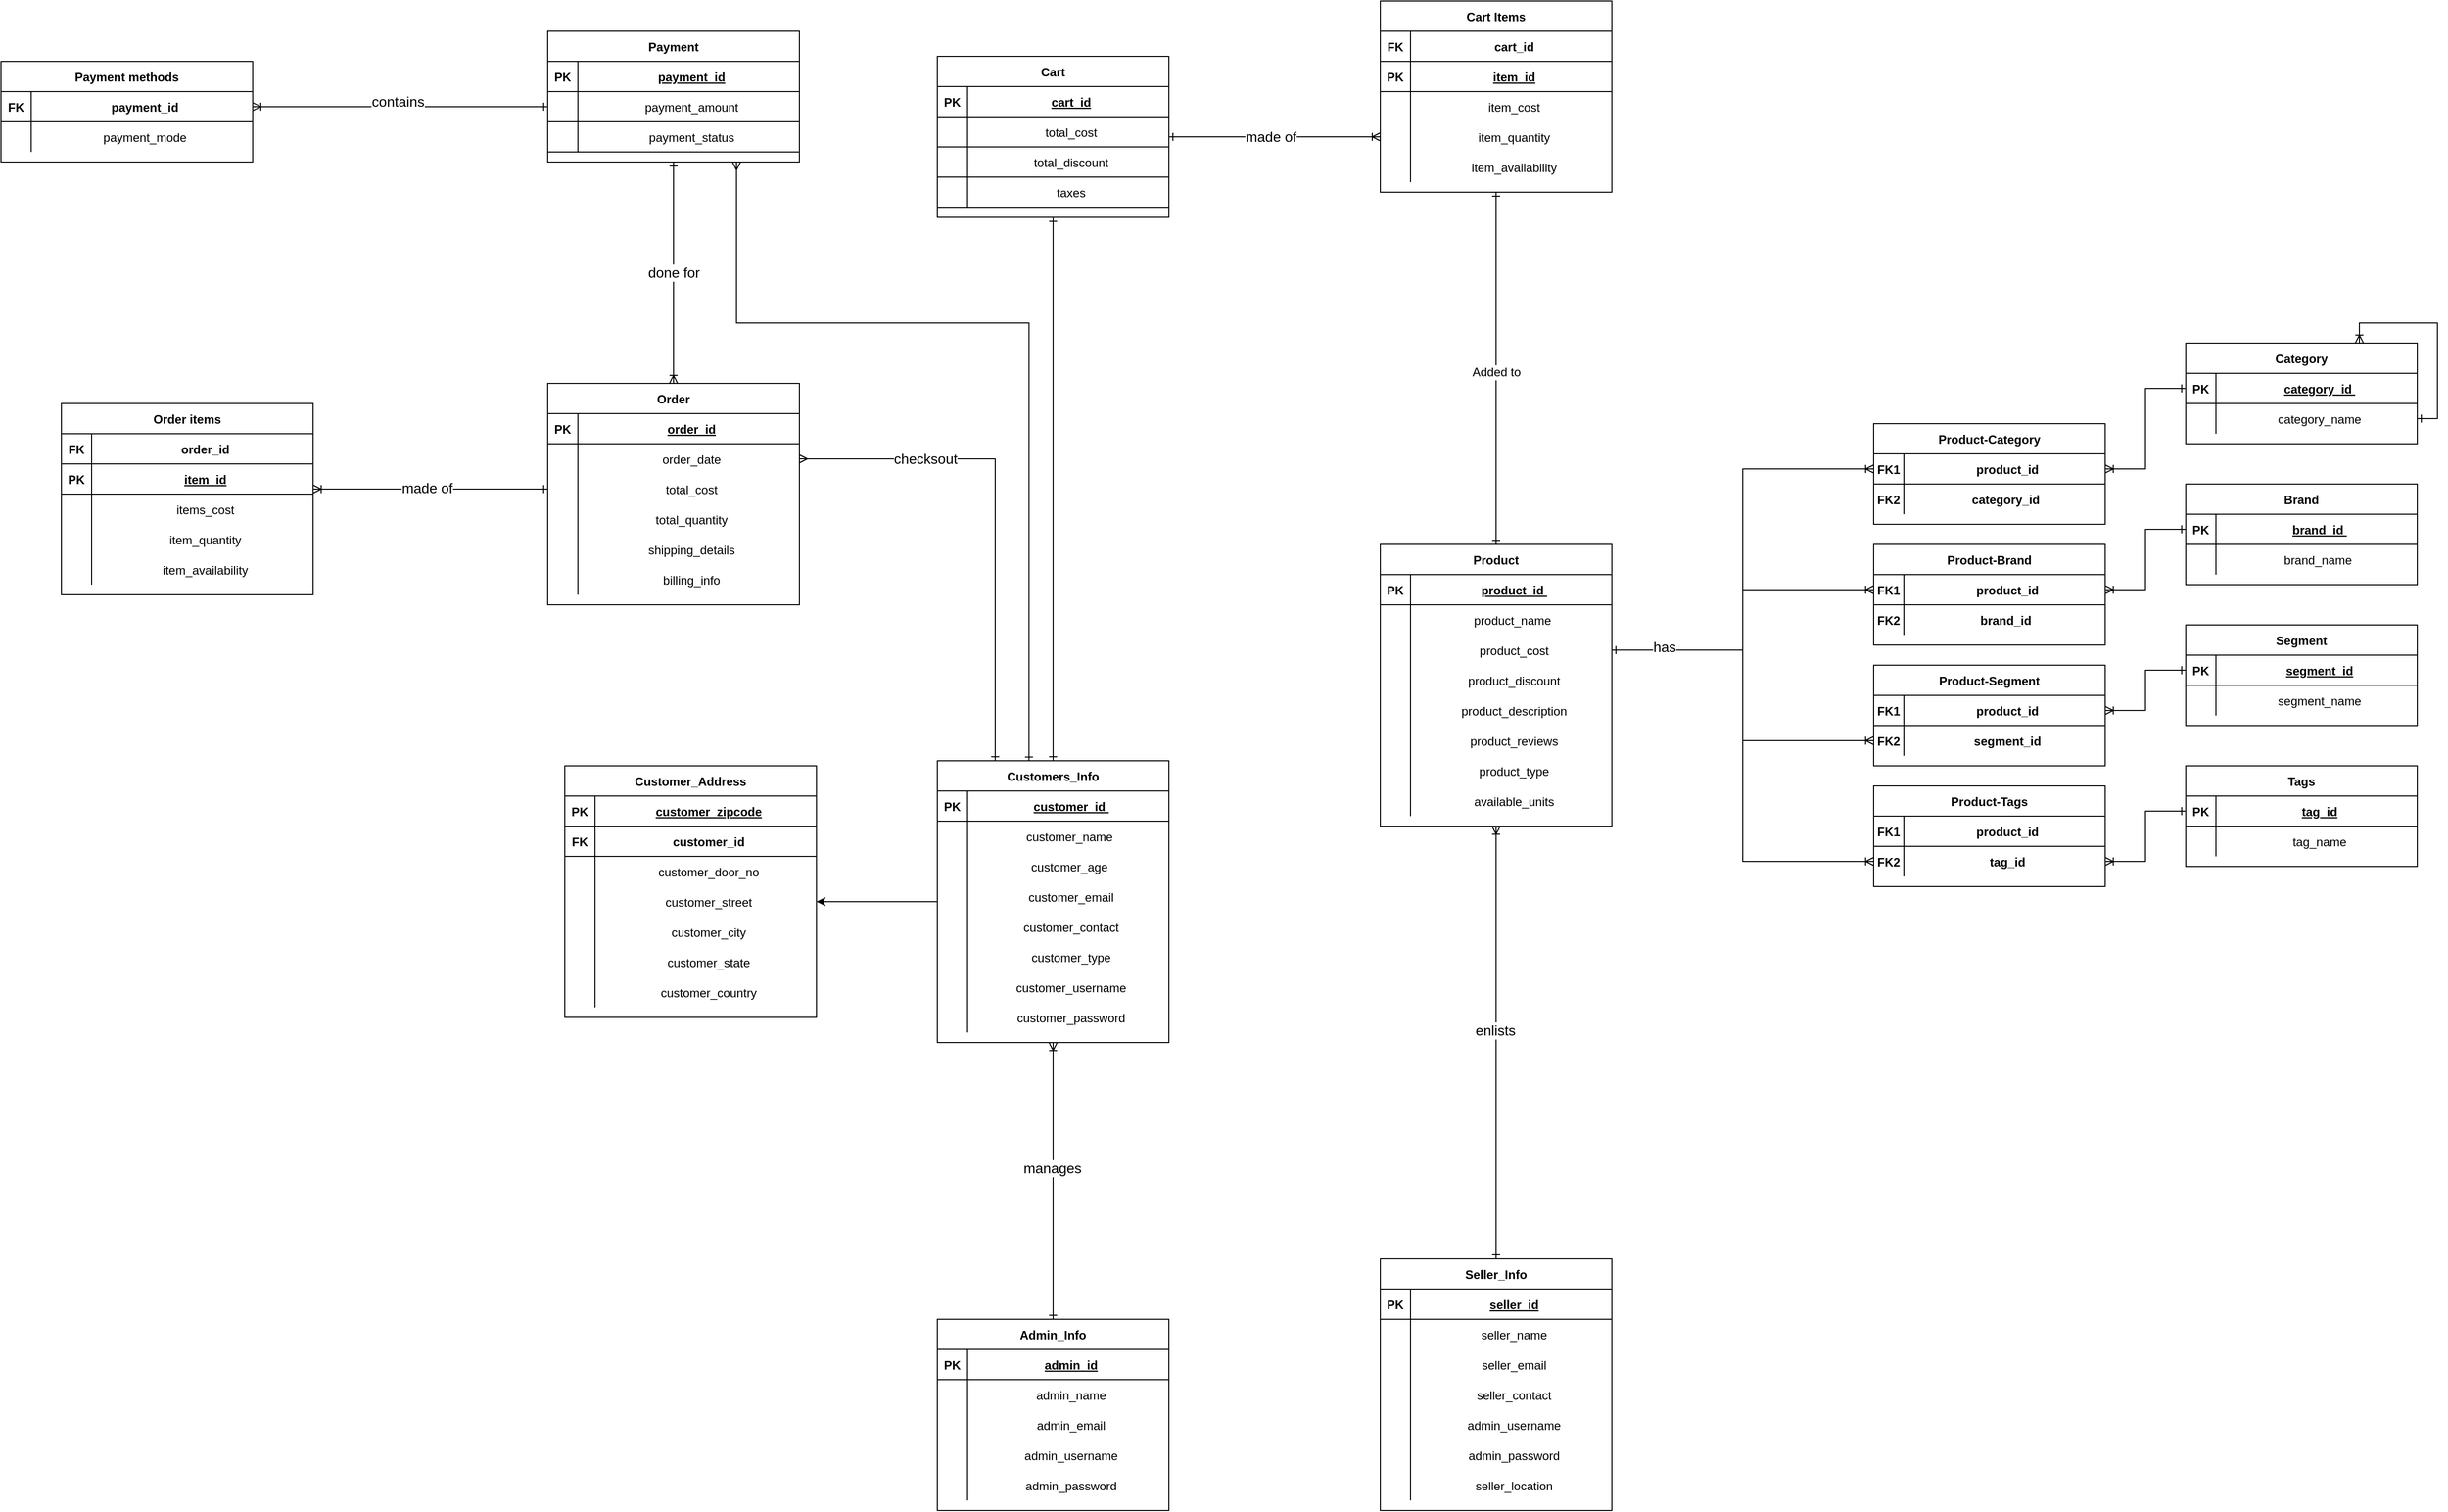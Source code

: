 <mxfile version="15.5.5" type="github">
  <diagram id="R2lEEEUBdFMjLlhIrx00" name="Page-1">
    <mxGraphModel dx="1426" dy="817" grid="1" gridSize="10" guides="1" tooltips="1" connect="1" arrows="1" fold="1" page="1" pageScale="1" pageWidth="3300" pageHeight="2339" math="0" shadow="0" extFonts="Permanent Marker^https://fonts.googleapis.com/css?family=Permanent+Marker">
      <root>
        <mxCell id="0" />
        <mxCell id="1" parent="0" />
        <mxCell id="C-vyLk0tnHw3VtMMgP7b-2" value="Order" style="shape=table;startSize=30;container=1;collapsible=1;childLayout=tableLayout;fixedRows=1;rowLines=0;fontStyle=1;align=center;resizeLast=1;" parent="1" vertex="1">
          <mxGeometry x="583" y="430" width="250" height="220" as="geometry">
            <mxRectangle x="450" y="120" width="70" height="30" as="alternateBounds" />
          </mxGeometry>
        </mxCell>
        <mxCell id="C-vyLk0tnHw3VtMMgP7b-3" value="" style="shape=partialRectangle;collapsible=0;dropTarget=0;pointerEvents=0;fillColor=none;points=[[0,0.5],[1,0.5]];portConstraint=eastwest;top=0;left=0;right=0;bottom=1;align=center;" parent="C-vyLk0tnHw3VtMMgP7b-2" vertex="1">
          <mxGeometry y="30" width="250" height="30" as="geometry" />
        </mxCell>
        <mxCell id="C-vyLk0tnHw3VtMMgP7b-4" value="PK" style="shape=partialRectangle;overflow=hidden;connectable=0;fillColor=none;top=0;left=0;bottom=0;right=0;fontStyle=1;align=center;" parent="C-vyLk0tnHw3VtMMgP7b-3" vertex="1">
          <mxGeometry width="30" height="30" as="geometry" />
        </mxCell>
        <mxCell id="C-vyLk0tnHw3VtMMgP7b-5" value="order_id" style="shape=partialRectangle;overflow=hidden;connectable=0;fillColor=none;top=0;left=0;bottom=0;right=0;align=center;spacingLeft=6;fontStyle=5;" parent="C-vyLk0tnHw3VtMMgP7b-3" vertex="1">
          <mxGeometry x="30" width="220" height="30" as="geometry" />
        </mxCell>
        <mxCell id="h5fX-jvqiFPxv1Vfr4dD-1" style="shape=partialRectangle;collapsible=0;dropTarget=0;pointerEvents=0;fillColor=none;points=[[0,0.5],[1,0.5]];portConstraint=eastwest;top=0;left=0;right=0;bottom=0;align=center;" parent="C-vyLk0tnHw3VtMMgP7b-2" vertex="1">
          <mxGeometry y="60" width="250" height="30" as="geometry" />
        </mxCell>
        <mxCell id="h5fX-jvqiFPxv1Vfr4dD-2" style="shape=partialRectangle;overflow=hidden;connectable=0;fillColor=none;top=0;left=0;bottom=0;right=0;align=center;" parent="h5fX-jvqiFPxv1Vfr4dD-1" vertex="1">
          <mxGeometry width="30" height="30" as="geometry" />
        </mxCell>
        <mxCell id="h5fX-jvqiFPxv1Vfr4dD-3" value="order_date" style="shape=partialRectangle;overflow=hidden;connectable=0;fillColor=none;top=0;left=0;bottom=0;right=0;align=center;spacingLeft=6;" parent="h5fX-jvqiFPxv1Vfr4dD-1" vertex="1">
          <mxGeometry x="30" width="220" height="30" as="geometry" />
        </mxCell>
        <mxCell id="h5fX-jvqiFPxv1Vfr4dD-4" style="shape=partialRectangle;collapsible=0;dropTarget=0;pointerEvents=0;fillColor=none;points=[[0,0.5],[1,0.5]];portConstraint=eastwest;top=0;left=0;right=0;bottom=0;align=center;" parent="C-vyLk0tnHw3VtMMgP7b-2" vertex="1">
          <mxGeometry y="90" width="250" height="30" as="geometry" />
        </mxCell>
        <mxCell id="h5fX-jvqiFPxv1Vfr4dD-5" style="shape=partialRectangle;overflow=hidden;connectable=0;fillColor=none;top=0;left=0;bottom=0;right=0;align=center;" parent="h5fX-jvqiFPxv1Vfr4dD-4" vertex="1">
          <mxGeometry width="30" height="30" as="geometry" />
        </mxCell>
        <mxCell id="h5fX-jvqiFPxv1Vfr4dD-6" value="total_cost" style="shape=partialRectangle;overflow=hidden;connectable=0;fillColor=none;top=0;left=0;bottom=0;right=0;align=center;spacingLeft=6;" parent="h5fX-jvqiFPxv1Vfr4dD-4" vertex="1">
          <mxGeometry x="30" width="220" height="30" as="geometry" />
        </mxCell>
        <mxCell id="h5fX-jvqiFPxv1Vfr4dD-7" style="shape=partialRectangle;collapsible=0;dropTarget=0;pointerEvents=0;fillColor=none;points=[[0,0.5],[1,0.5]];portConstraint=eastwest;top=0;left=0;right=0;bottom=0;align=center;" parent="C-vyLk0tnHw3VtMMgP7b-2" vertex="1">
          <mxGeometry y="120" width="250" height="30" as="geometry" />
        </mxCell>
        <mxCell id="h5fX-jvqiFPxv1Vfr4dD-8" style="shape=partialRectangle;overflow=hidden;connectable=0;fillColor=none;top=0;left=0;bottom=0;right=0;align=center;" parent="h5fX-jvqiFPxv1Vfr4dD-7" vertex="1">
          <mxGeometry width="30" height="30" as="geometry" />
        </mxCell>
        <mxCell id="h5fX-jvqiFPxv1Vfr4dD-9" value="total_quantity" style="shape=partialRectangle;overflow=hidden;connectable=0;fillColor=none;top=0;left=0;bottom=0;right=0;align=center;spacingLeft=6;" parent="h5fX-jvqiFPxv1Vfr4dD-7" vertex="1">
          <mxGeometry x="30" width="220" height="30" as="geometry" />
        </mxCell>
        <mxCell id="C-vyLk0tnHw3VtMMgP7b-6" value="" style="shape=partialRectangle;collapsible=0;dropTarget=0;pointerEvents=0;fillColor=none;points=[[0,0.5],[1,0.5]];portConstraint=eastwest;top=0;left=0;right=0;bottom=0;align=center;" parent="C-vyLk0tnHw3VtMMgP7b-2" vertex="1">
          <mxGeometry y="150" width="250" height="30" as="geometry" />
        </mxCell>
        <mxCell id="C-vyLk0tnHw3VtMMgP7b-7" value="" style="shape=partialRectangle;overflow=hidden;connectable=0;fillColor=none;top=0;left=0;bottom=0;right=0;align=center;" parent="C-vyLk0tnHw3VtMMgP7b-6" vertex="1">
          <mxGeometry width="30" height="30" as="geometry" />
        </mxCell>
        <mxCell id="C-vyLk0tnHw3VtMMgP7b-8" value="shipping_details" style="shape=partialRectangle;overflow=hidden;connectable=0;fillColor=none;top=0;left=0;bottom=0;right=0;align=center;spacingLeft=6;" parent="C-vyLk0tnHw3VtMMgP7b-6" vertex="1">
          <mxGeometry x="30" width="220" height="30" as="geometry" />
        </mxCell>
        <mxCell id="C-vyLk0tnHw3VtMMgP7b-9" value="" style="shape=partialRectangle;collapsible=0;dropTarget=0;pointerEvents=0;fillColor=none;points=[[0,0.5],[1,0.5]];portConstraint=eastwest;top=0;left=0;right=0;bottom=0;align=center;" parent="C-vyLk0tnHw3VtMMgP7b-2" vertex="1">
          <mxGeometry y="180" width="250" height="30" as="geometry" />
        </mxCell>
        <mxCell id="C-vyLk0tnHw3VtMMgP7b-10" value="" style="shape=partialRectangle;overflow=hidden;connectable=0;fillColor=none;top=0;left=0;bottom=0;right=0;align=center;" parent="C-vyLk0tnHw3VtMMgP7b-9" vertex="1">
          <mxGeometry width="30" height="30" as="geometry" />
        </mxCell>
        <mxCell id="C-vyLk0tnHw3VtMMgP7b-11" value="billing_info" style="shape=partialRectangle;overflow=hidden;connectable=0;fillColor=none;top=0;left=0;bottom=0;right=0;align=center;spacingLeft=6;" parent="C-vyLk0tnHw3VtMMgP7b-9" vertex="1">
          <mxGeometry x="30" width="220" height="30" as="geometry" />
        </mxCell>
        <mxCell id="9iMAvKJzJdl_byzv3jLR-268" style="edgeStyle=orthogonalEdgeStyle;rounded=0;orthogonalLoop=1;jettySize=auto;html=1;entryX=0.5;entryY=1;entryDx=0;entryDy=0;fontSize=14;startArrow=ERone;startFill=0;endArrow=ERone;endFill=0;align=center;" parent="1" source="C-vyLk0tnHw3VtMMgP7b-23" target="9iMAvKJzJdl_byzv3jLR-255" edge="1">
          <mxGeometry relative="1" as="geometry" />
        </mxCell>
        <mxCell id="9iMAvKJzJdl_byzv3jLR-341" style="edgeStyle=orthogonalEdgeStyle;rounded=0;orthogonalLoop=1;jettySize=auto;html=1;fontSize=14;startArrow=ERone;startFill=0;endArrow=ERmany;endFill=0;align=center;exitX=0.25;exitY=0;exitDx=0;exitDy=0;" parent="1" source="C-vyLk0tnHw3VtMMgP7b-23" edge="1">
          <mxGeometry relative="1" as="geometry">
            <mxPoint x="1000" y="749" as="sourcePoint" />
            <Array as="points">
              <mxPoint x="1028" y="505" />
              <mxPoint x="833" y="505" />
            </Array>
            <mxPoint x="833" y="505" as="targetPoint" />
          </mxGeometry>
        </mxCell>
        <mxCell id="9iMAvKJzJdl_byzv3jLR-342" value="checksout" style="edgeLabel;html=1;align=center;verticalAlign=middle;resizable=0;points=[];fontSize=14;" parent="9iMAvKJzJdl_byzv3jLR-341" vertex="1" connectable="0">
          <mxGeometry x="0.495" relative="1" as="geometry">
            <mxPoint as="offset" />
          </mxGeometry>
        </mxCell>
        <mxCell id="9iMAvKJzJdl_byzv3jLR-398" style="edgeStyle=orthogonalEdgeStyle;rounded=0;orthogonalLoop=1;jettySize=auto;html=1;entryX=0.75;entryY=1;entryDx=0;entryDy=0;fontSize=14;startArrow=ERone;startFill=0;endArrow=ERmany;endFill=0;align=center;exitX=0.396;exitY=0.001;exitDx=0;exitDy=0;exitPerimeter=0;" parent="1" source="C-vyLk0tnHw3VtMMgP7b-23" target="9iMAvKJzJdl_byzv3jLR-284" edge="1">
          <mxGeometry relative="1" as="geometry">
            <Array as="points">
              <mxPoint x="1061" y="370" />
              <mxPoint x="771" y="370" />
            </Array>
          </mxGeometry>
        </mxCell>
        <mxCell id="9FHR7X_cjnXpoTYdZWdy-26" style="edgeStyle=orthogonalEdgeStyle;rounded=0;orthogonalLoop=1;jettySize=auto;html=1;entryX=1;entryY=0.5;entryDx=0;entryDy=0;" parent="1" source="C-vyLk0tnHw3VtMMgP7b-23" target="9FHR7X_cjnXpoTYdZWdy-8" edge="1">
          <mxGeometry relative="1" as="geometry" />
        </mxCell>
        <mxCell id="C-vyLk0tnHw3VtMMgP7b-23" value="Customers_Info" style="shape=table;startSize=30;container=1;collapsible=1;childLayout=tableLayout;fixedRows=1;rowLines=0;fontStyle=1;align=center;resizeLast=1;" parent="1" vertex="1">
          <mxGeometry x="970" y="805" width="230" height="280" as="geometry">
            <mxRectangle x="120" y="120" width="100" height="30" as="alternateBounds" />
          </mxGeometry>
        </mxCell>
        <mxCell id="C-vyLk0tnHw3VtMMgP7b-24" value="" style="shape=partialRectangle;collapsible=0;dropTarget=0;pointerEvents=0;fillColor=none;points=[[0,0.5],[1,0.5]];portConstraint=eastwest;top=0;left=0;right=0;bottom=1;align=center;" parent="C-vyLk0tnHw3VtMMgP7b-23" vertex="1">
          <mxGeometry y="30" width="230" height="30" as="geometry" />
        </mxCell>
        <mxCell id="C-vyLk0tnHw3VtMMgP7b-25" value="PK" style="shape=partialRectangle;overflow=hidden;connectable=0;fillColor=none;top=0;left=0;bottom=0;right=0;fontStyle=1;align=center;" parent="C-vyLk0tnHw3VtMMgP7b-24" vertex="1">
          <mxGeometry width="30" height="30" as="geometry">
            <mxRectangle width="30" height="30" as="alternateBounds" />
          </mxGeometry>
        </mxCell>
        <mxCell id="C-vyLk0tnHw3VtMMgP7b-26" value="customer_id " style="shape=partialRectangle;overflow=hidden;connectable=0;fillColor=none;top=0;left=0;bottom=0;right=0;align=center;spacingLeft=6;fontStyle=5;" parent="C-vyLk0tnHw3VtMMgP7b-24" vertex="1">
          <mxGeometry x="30" width="200" height="30" as="geometry">
            <mxRectangle width="200" height="30" as="alternateBounds" />
          </mxGeometry>
        </mxCell>
        <mxCell id="C-vyLk0tnHw3VtMMgP7b-27" value="" style="shape=partialRectangle;collapsible=0;dropTarget=0;pointerEvents=0;fillColor=none;points=[[0,0.5],[1,0.5]];portConstraint=eastwest;top=0;left=0;right=0;bottom=0;align=center;" parent="C-vyLk0tnHw3VtMMgP7b-23" vertex="1">
          <mxGeometry y="60" width="230" height="30" as="geometry" />
        </mxCell>
        <mxCell id="C-vyLk0tnHw3VtMMgP7b-28" value="" style="shape=partialRectangle;overflow=hidden;connectable=0;fillColor=none;top=0;left=0;bottom=0;right=0;align=center;" parent="C-vyLk0tnHw3VtMMgP7b-27" vertex="1">
          <mxGeometry width="30" height="30" as="geometry">
            <mxRectangle width="30" height="30" as="alternateBounds" />
          </mxGeometry>
        </mxCell>
        <mxCell id="C-vyLk0tnHw3VtMMgP7b-29" value="customer_name " style="shape=partialRectangle;overflow=hidden;connectable=0;fillColor=none;top=0;left=0;bottom=0;right=0;align=center;spacingLeft=6;" parent="C-vyLk0tnHw3VtMMgP7b-27" vertex="1">
          <mxGeometry x="30" width="200" height="30" as="geometry">
            <mxRectangle width="200" height="30" as="alternateBounds" />
          </mxGeometry>
        </mxCell>
        <mxCell id="9iMAvKJzJdl_byzv3jLR-63" style="shape=partialRectangle;collapsible=0;dropTarget=0;pointerEvents=0;fillColor=none;points=[[0,0.5],[1,0.5]];portConstraint=eastwest;top=0;left=0;right=0;bottom=0;align=center;" parent="C-vyLk0tnHw3VtMMgP7b-23" vertex="1">
          <mxGeometry y="90" width="230" height="30" as="geometry" />
        </mxCell>
        <mxCell id="9iMAvKJzJdl_byzv3jLR-64" style="shape=partialRectangle;overflow=hidden;connectable=0;fillColor=none;top=0;left=0;bottom=0;right=0;align=center;" parent="9iMAvKJzJdl_byzv3jLR-63" vertex="1">
          <mxGeometry width="30" height="30" as="geometry">
            <mxRectangle width="30" height="30" as="alternateBounds" />
          </mxGeometry>
        </mxCell>
        <mxCell id="9iMAvKJzJdl_byzv3jLR-65" value="customer_age " style="shape=partialRectangle;overflow=hidden;connectable=0;fillColor=none;top=0;left=0;bottom=0;right=0;align=center;spacingLeft=6;" parent="9iMAvKJzJdl_byzv3jLR-63" vertex="1">
          <mxGeometry x="30" width="200" height="30" as="geometry">
            <mxRectangle width="200" height="30" as="alternateBounds" />
          </mxGeometry>
        </mxCell>
        <mxCell id="4H9tPLbuum-V7YD4MoOD-83" style="shape=partialRectangle;collapsible=0;dropTarget=0;pointerEvents=0;fillColor=none;points=[[0,0.5],[1,0.5]];portConstraint=eastwest;top=0;left=0;right=0;bottom=0;align=center;" parent="C-vyLk0tnHw3VtMMgP7b-23" vertex="1">
          <mxGeometry y="120" width="230" height="30" as="geometry" />
        </mxCell>
        <mxCell id="4H9tPLbuum-V7YD4MoOD-84" style="shape=partialRectangle;overflow=hidden;connectable=0;fillColor=none;top=0;left=0;bottom=0;right=0;align=center;" parent="4H9tPLbuum-V7YD4MoOD-83" vertex="1">
          <mxGeometry width="30" height="30" as="geometry">
            <mxRectangle width="30" height="30" as="alternateBounds" />
          </mxGeometry>
        </mxCell>
        <mxCell id="4H9tPLbuum-V7YD4MoOD-85" value="customer_email" style="shape=partialRectangle;overflow=hidden;connectable=0;fillColor=none;top=0;left=0;bottom=0;right=0;align=center;spacingLeft=6;" parent="4H9tPLbuum-V7YD4MoOD-83" vertex="1">
          <mxGeometry x="30" width="200" height="30" as="geometry">
            <mxRectangle width="200" height="30" as="alternateBounds" />
          </mxGeometry>
        </mxCell>
        <mxCell id="9iMAvKJzJdl_byzv3jLR-169" style="shape=partialRectangle;collapsible=0;dropTarget=0;pointerEvents=0;fillColor=none;points=[[0,0.5],[1,0.5]];portConstraint=eastwest;top=0;left=0;right=0;bottom=0;align=center;" parent="C-vyLk0tnHw3VtMMgP7b-23" vertex="1">
          <mxGeometry y="150" width="230" height="30" as="geometry" />
        </mxCell>
        <mxCell id="9iMAvKJzJdl_byzv3jLR-170" style="shape=partialRectangle;overflow=hidden;connectable=0;fillColor=none;top=0;left=0;bottom=0;right=0;align=center;" parent="9iMAvKJzJdl_byzv3jLR-169" vertex="1">
          <mxGeometry width="30" height="30" as="geometry">
            <mxRectangle width="30" height="30" as="alternateBounds" />
          </mxGeometry>
        </mxCell>
        <mxCell id="9iMAvKJzJdl_byzv3jLR-171" value="customer_contact" style="shape=partialRectangle;overflow=hidden;connectable=0;fillColor=none;top=0;left=0;bottom=0;right=0;align=center;spacingLeft=6;" parent="9iMAvKJzJdl_byzv3jLR-169" vertex="1">
          <mxGeometry x="30" width="200" height="30" as="geometry">
            <mxRectangle width="200" height="30" as="alternateBounds" />
          </mxGeometry>
        </mxCell>
        <mxCell id="9iMAvKJzJdl_byzv3jLR-175" style="shape=partialRectangle;collapsible=0;dropTarget=0;pointerEvents=0;fillColor=none;points=[[0,0.5],[1,0.5]];portConstraint=eastwest;top=0;left=0;right=0;bottom=0;align=center;" parent="C-vyLk0tnHw3VtMMgP7b-23" vertex="1">
          <mxGeometry y="180" width="230" height="30" as="geometry" />
        </mxCell>
        <mxCell id="9iMAvKJzJdl_byzv3jLR-176" style="shape=partialRectangle;overflow=hidden;connectable=0;fillColor=none;top=0;left=0;bottom=0;right=0;align=center;" parent="9iMAvKJzJdl_byzv3jLR-175" vertex="1">
          <mxGeometry width="30" height="30" as="geometry">
            <mxRectangle width="30" height="30" as="alternateBounds" />
          </mxGeometry>
        </mxCell>
        <mxCell id="9iMAvKJzJdl_byzv3jLR-177" value="customer_type" style="shape=partialRectangle;overflow=hidden;connectable=0;fillColor=none;top=0;left=0;bottom=0;right=0;align=center;spacingLeft=6;" parent="9iMAvKJzJdl_byzv3jLR-175" vertex="1">
          <mxGeometry x="30" width="200" height="30" as="geometry">
            <mxRectangle width="200" height="30" as="alternateBounds" />
          </mxGeometry>
        </mxCell>
        <mxCell id="dCVRVYdB7CHRvOf2MmDk-35" style="shape=partialRectangle;collapsible=0;dropTarget=0;pointerEvents=0;fillColor=none;points=[[0,0.5],[1,0.5]];portConstraint=eastwest;top=0;left=0;right=0;bottom=0;align=center;" vertex="1" parent="C-vyLk0tnHw3VtMMgP7b-23">
          <mxGeometry y="210" width="230" height="30" as="geometry" />
        </mxCell>
        <mxCell id="dCVRVYdB7CHRvOf2MmDk-36" style="shape=partialRectangle;overflow=hidden;connectable=0;fillColor=none;top=0;left=0;bottom=0;right=0;align=center;" vertex="1" parent="dCVRVYdB7CHRvOf2MmDk-35">
          <mxGeometry width="30" height="30" as="geometry">
            <mxRectangle width="30" height="30" as="alternateBounds" />
          </mxGeometry>
        </mxCell>
        <mxCell id="dCVRVYdB7CHRvOf2MmDk-37" value="customer_username" style="shape=partialRectangle;overflow=hidden;connectable=0;fillColor=none;top=0;left=0;bottom=0;right=0;align=center;spacingLeft=6;" vertex="1" parent="dCVRVYdB7CHRvOf2MmDk-35">
          <mxGeometry x="30" width="200" height="30" as="geometry">
            <mxRectangle width="200" height="30" as="alternateBounds" />
          </mxGeometry>
        </mxCell>
        <mxCell id="dCVRVYdB7CHRvOf2MmDk-38" style="shape=partialRectangle;collapsible=0;dropTarget=0;pointerEvents=0;fillColor=none;points=[[0,0.5],[1,0.5]];portConstraint=eastwest;top=0;left=0;right=0;bottom=0;align=center;" vertex="1" parent="C-vyLk0tnHw3VtMMgP7b-23">
          <mxGeometry y="240" width="230" height="30" as="geometry" />
        </mxCell>
        <mxCell id="dCVRVYdB7CHRvOf2MmDk-39" style="shape=partialRectangle;overflow=hidden;connectable=0;fillColor=none;top=0;left=0;bottom=0;right=0;align=center;" vertex="1" parent="dCVRVYdB7CHRvOf2MmDk-38">
          <mxGeometry width="30" height="30" as="geometry">
            <mxRectangle width="30" height="30" as="alternateBounds" />
          </mxGeometry>
        </mxCell>
        <mxCell id="dCVRVYdB7CHRvOf2MmDk-40" value="customer_password" style="shape=partialRectangle;overflow=hidden;connectable=0;fillColor=none;top=0;left=0;bottom=0;right=0;align=center;spacingLeft=6;" vertex="1" parent="dCVRVYdB7CHRvOf2MmDk-38">
          <mxGeometry x="30" width="200" height="30" as="geometry">
            <mxRectangle width="200" height="30" as="alternateBounds" />
          </mxGeometry>
        </mxCell>
        <mxCell id="9iMAvKJzJdl_byzv3jLR-133" style="edgeStyle=orthogonalEdgeStyle;rounded=0;orthogonalLoop=1;jettySize=auto;html=1;exitX=1;exitY=0.5;exitDx=0;exitDy=0;startArrow=none;startFill=0;endArrow=none;endFill=0;align=center;" parent="C-vyLk0tnHw3VtMMgP7b-23" edge="1">
          <mxGeometry relative="1" as="geometry" />
        </mxCell>
        <mxCell id="9iMAvKJzJdl_byzv3jLR-250" style="edgeStyle=orthogonalEdgeStyle;rounded=0;orthogonalLoop=1;jettySize=auto;html=1;entryX=0.5;entryY=1;entryDx=0;entryDy=0;startArrow=ERone;startFill=0;endArrow=ERone;endFill=0;align=center;" parent="1" source="9iMAvKJzJdl_byzv3jLR-135" edge="1">
          <mxGeometry relative="1" as="geometry">
            <mxPoint x="1525" y="240" as="targetPoint" />
          </mxGeometry>
        </mxCell>
        <mxCell id="9iMAvKJzJdl_byzv3jLR-251" value="&lt;font style=&quot;font-size: 12px&quot;&gt;Added to&lt;/font&gt;" style="edgeLabel;html=1;align=center;verticalAlign=middle;resizable=0;points=[];" parent="9iMAvKJzJdl_byzv3jLR-250" vertex="1" connectable="0">
          <mxGeometry x="-0.02" relative="1" as="geometry">
            <mxPoint as="offset" />
          </mxGeometry>
        </mxCell>
        <mxCell id="9iMAvKJzJdl_byzv3jLR-135" value="Product" style="shape=table;startSize=30;container=1;collapsible=1;childLayout=tableLayout;fixedRows=1;rowLines=0;fontStyle=1;align=center;resizeLast=1;" parent="1" vertex="1">
          <mxGeometry x="1410" y="590" width="230" height="280" as="geometry">
            <mxRectangle x="120" y="120" width="100" height="30" as="alternateBounds" />
          </mxGeometry>
        </mxCell>
        <mxCell id="9iMAvKJzJdl_byzv3jLR-136" value="" style="shape=partialRectangle;collapsible=0;dropTarget=0;pointerEvents=0;fillColor=none;points=[[0,0.5],[1,0.5]];portConstraint=eastwest;top=0;left=0;right=0;bottom=1;align=center;" parent="9iMAvKJzJdl_byzv3jLR-135" vertex="1">
          <mxGeometry y="30" width="230" height="30" as="geometry" />
        </mxCell>
        <mxCell id="9iMAvKJzJdl_byzv3jLR-137" value="PK" style="shape=partialRectangle;overflow=hidden;connectable=0;fillColor=none;top=0;left=0;bottom=0;right=0;fontStyle=1;align=center;" parent="9iMAvKJzJdl_byzv3jLR-136" vertex="1">
          <mxGeometry width="30" height="30" as="geometry" />
        </mxCell>
        <mxCell id="9iMAvKJzJdl_byzv3jLR-138" value="product_id " style="shape=partialRectangle;overflow=hidden;connectable=0;fillColor=none;top=0;left=0;bottom=0;right=0;align=center;spacingLeft=6;fontStyle=5;" parent="9iMAvKJzJdl_byzv3jLR-136" vertex="1">
          <mxGeometry x="30" width="200" height="30" as="geometry" />
        </mxCell>
        <mxCell id="9iMAvKJzJdl_byzv3jLR-139" value="" style="shape=partialRectangle;collapsible=0;dropTarget=0;pointerEvents=0;fillColor=none;points=[[0,0.5],[1,0.5]];portConstraint=eastwest;top=0;left=0;right=0;bottom=0;align=center;" parent="9iMAvKJzJdl_byzv3jLR-135" vertex="1">
          <mxGeometry y="60" width="230" height="30" as="geometry" />
        </mxCell>
        <mxCell id="9iMAvKJzJdl_byzv3jLR-140" value="" style="shape=partialRectangle;overflow=hidden;connectable=0;fillColor=none;top=0;left=0;bottom=0;right=0;align=center;" parent="9iMAvKJzJdl_byzv3jLR-139" vertex="1">
          <mxGeometry width="30" height="30" as="geometry" />
        </mxCell>
        <mxCell id="9iMAvKJzJdl_byzv3jLR-141" value="product_name " style="shape=partialRectangle;overflow=hidden;connectable=0;fillColor=none;top=0;left=0;bottom=0;right=0;align=center;spacingLeft=6;" parent="9iMAvKJzJdl_byzv3jLR-139" vertex="1">
          <mxGeometry x="30" width="200" height="30" as="geometry" />
        </mxCell>
        <mxCell id="9iMAvKJzJdl_byzv3jLR-142" style="shape=partialRectangle;collapsible=0;dropTarget=0;pointerEvents=0;fillColor=none;points=[[0,0.5],[1,0.5]];portConstraint=eastwest;top=0;left=0;right=0;bottom=0;align=center;" parent="9iMAvKJzJdl_byzv3jLR-135" vertex="1">
          <mxGeometry y="90" width="230" height="30" as="geometry" />
        </mxCell>
        <mxCell id="9iMAvKJzJdl_byzv3jLR-143" style="shape=partialRectangle;overflow=hidden;connectable=0;fillColor=none;top=0;left=0;bottom=0;right=0;align=center;" parent="9iMAvKJzJdl_byzv3jLR-142" vertex="1">
          <mxGeometry width="30" height="30" as="geometry" />
        </mxCell>
        <mxCell id="9iMAvKJzJdl_byzv3jLR-144" value="product_cost" style="shape=partialRectangle;overflow=hidden;connectable=0;fillColor=none;top=0;left=0;bottom=0;right=0;align=center;spacingLeft=6;" parent="9iMAvKJzJdl_byzv3jLR-142" vertex="1">
          <mxGeometry x="30" width="200" height="30" as="geometry" />
        </mxCell>
        <mxCell id="9iMAvKJzJdl_byzv3jLR-364" style="shape=partialRectangle;collapsible=0;dropTarget=0;pointerEvents=0;fillColor=none;points=[[0,0.5],[1,0.5]];portConstraint=eastwest;top=0;left=0;right=0;bottom=0;align=center;" parent="9iMAvKJzJdl_byzv3jLR-135" vertex="1">
          <mxGeometry y="120" width="230" height="30" as="geometry" />
        </mxCell>
        <mxCell id="9iMAvKJzJdl_byzv3jLR-365" style="shape=partialRectangle;overflow=hidden;connectable=0;fillColor=none;top=0;left=0;bottom=0;right=0;align=center;" parent="9iMAvKJzJdl_byzv3jLR-364" vertex="1">
          <mxGeometry width="30" height="30" as="geometry" />
        </mxCell>
        <mxCell id="9iMAvKJzJdl_byzv3jLR-366" value="product_discount" style="shape=partialRectangle;overflow=hidden;connectable=0;fillColor=none;top=0;left=0;bottom=0;right=0;align=center;spacingLeft=6;" parent="9iMAvKJzJdl_byzv3jLR-364" vertex="1">
          <mxGeometry x="30" width="200" height="30" as="geometry" />
        </mxCell>
        <mxCell id="9iMAvKJzJdl_byzv3jLR-145" style="shape=partialRectangle;collapsible=0;dropTarget=0;pointerEvents=0;fillColor=none;points=[[0,0.5],[1,0.5]];portConstraint=eastwest;top=0;left=0;right=0;bottom=0;align=center;" parent="9iMAvKJzJdl_byzv3jLR-135" vertex="1">
          <mxGeometry y="150" width="230" height="30" as="geometry" />
        </mxCell>
        <mxCell id="9iMAvKJzJdl_byzv3jLR-146" style="shape=partialRectangle;overflow=hidden;connectable=0;fillColor=none;top=0;left=0;bottom=0;right=0;align=center;" parent="9iMAvKJzJdl_byzv3jLR-145" vertex="1">
          <mxGeometry width="30" height="30" as="geometry" />
        </mxCell>
        <mxCell id="9iMAvKJzJdl_byzv3jLR-147" value="product_description" style="shape=partialRectangle;overflow=hidden;connectable=0;fillColor=none;top=0;left=0;bottom=0;right=0;align=center;spacingLeft=6;" parent="9iMAvKJzJdl_byzv3jLR-145" vertex="1">
          <mxGeometry x="30" width="200" height="30" as="geometry" />
        </mxCell>
        <mxCell id="9iMAvKJzJdl_byzv3jLR-172" style="shape=partialRectangle;collapsible=0;dropTarget=0;pointerEvents=0;fillColor=none;points=[[0,0.5],[1,0.5]];portConstraint=eastwest;top=0;left=0;right=0;bottom=0;align=center;" parent="9iMAvKJzJdl_byzv3jLR-135" vertex="1">
          <mxGeometry y="180" width="230" height="30" as="geometry" />
        </mxCell>
        <mxCell id="9iMAvKJzJdl_byzv3jLR-173" style="shape=partialRectangle;overflow=hidden;connectable=0;fillColor=none;top=0;left=0;bottom=0;right=0;align=center;" parent="9iMAvKJzJdl_byzv3jLR-172" vertex="1">
          <mxGeometry width="30" height="30" as="geometry" />
        </mxCell>
        <mxCell id="9iMAvKJzJdl_byzv3jLR-174" value="product_reviews" style="shape=partialRectangle;overflow=hidden;connectable=0;fillColor=none;top=0;left=0;bottom=0;right=0;align=center;spacingLeft=6;" parent="9iMAvKJzJdl_byzv3jLR-172" vertex="1">
          <mxGeometry x="30" width="200" height="30" as="geometry" />
        </mxCell>
        <mxCell id="9iMAvKJzJdl_byzv3jLR-361" style="shape=partialRectangle;collapsible=0;dropTarget=0;pointerEvents=0;fillColor=none;points=[[0,0.5],[1,0.5]];portConstraint=eastwest;top=0;left=0;right=0;bottom=0;align=center;" parent="9iMAvKJzJdl_byzv3jLR-135" vertex="1">
          <mxGeometry y="210" width="230" height="30" as="geometry" />
        </mxCell>
        <mxCell id="9iMAvKJzJdl_byzv3jLR-362" style="shape=partialRectangle;overflow=hidden;connectable=0;fillColor=none;top=0;left=0;bottom=0;right=0;align=center;" parent="9iMAvKJzJdl_byzv3jLR-361" vertex="1">
          <mxGeometry width="30" height="30" as="geometry" />
        </mxCell>
        <mxCell id="9iMAvKJzJdl_byzv3jLR-363" value="product_type" style="shape=partialRectangle;overflow=hidden;connectable=0;fillColor=none;top=0;left=0;bottom=0;right=0;align=center;spacingLeft=6;" parent="9iMAvKJzJdl_byzv3jLR-361" vertex="1">
          <mxGeometry x="30" width="200" height="30" as="geometry" />
        </mxCell>
        <mxCell id="9iMAvKJzJdl_byzv3jLR-367" style="shape=partialRectangle;collapsible=0;dropTarget=0;pointerEvents=0;fillColor=none;points=[[0,0.5],[1,0.5]];portConstraint=eastwest;top=0;left=0;right=0;bottom=0;align=center;" parent="9iMAvKJzJdl_byzv3jLR-135" vertex="1">
          <mxGeometry y="240" width="230" height="30" as="geometry" />
        </mxCell>
        <mxCell id="9iMAvKJzJdl_byzv3jLR-368" style="shape=partialRectangle;overflow=hidden;connectable=0;fillColor=none;top=0;left=0;bottom=0;right=0;align=center;" parent="9iMAvKJzJdl_byzv3jLR-367" vertex="1">
          <mxGeometry width="30" height="30" as="geometry" />
        </mxCell>
        <mxCell id="9iMAvKJzJdl_byzv3jLR-369" value="available_units" style="shape=partialRectangle;overflow=hidden;connectable=0;fillColor=none;top=0;left=0;bottom=0;right=0;align=center;spacingLeft=6;" parent="9iMAvKJzJdl_byzv3jLR-367" vertex="1">
          <mxGeometry x="30" width="200" height="30" as="geometry" />
        </mxCell>
        <mxCell id="9iMAvKJzJdl_byzv3jLR-160" style="edgeStyle=orthogonalEdgeStyle;rounded=0;orthogonalLoop=1;jettySize=auto;html=1;exitX=1;exitY=0.5;exitDx=0;exitDy=0;startArrow=none;startFill=0;endArrow=none;endFill=0;align=center;" parent="9iMAvKJzJdl_byzv3jLR-135" source="9iMAvKJzJdl_byzv3jLR-145" target="9iMAvKJzJdl_byzv3jLR-145" edge="1">
          <mxGeometry relative="1" as="geometry" />
        </mxCell>
        <mxCell id="9iMAvKJzJdl_byzv3jLR-195" style="edgeStyle=orthogonalEdgeStyle;rounded=0;orthogonalLoop=1;jettySize=auto;html=1;entryX=0;entryY=0.5;entryDx=0;entryDy=0;startArrow=ERone;startFill=0;endArrow=ERoneToMany;endFill=0;align=center;" parent="1" target="9iMAvKJzJdl_byzv3jLR-142" edge="1">
          <mxGeometry relative="1" as="geometry" />
        </mxCell>
        <mxCell id="9iMAvKJzJdl_byzv3jLR-253" value="views" style="edgeLabel;html=1;align=center;verticalAlign=middle;resizable=0;points=[];fontSize=14;" parent="9iMAvKJzJdl_byzv3jLR-195" vertex="1" connectable="0">
          <mxGeometry x="0.038" relative="1" as="geometry">
            <mxPoint as="offset" />
          </mxGeometry>
        </mxCell>
        <mxCell id="9iMAvKJzJdl_byzv3jLR-197" value="Product-Brand" style="shape=table;startSize=30;container=1;collapsible=1;childLayout=tableLayout;fixedRows=1;rowLines=0;fontStyle=1;align=center;resizeLast=1;" parent="1" vertex="1">
          <mxGeometry x="1900" y="590" width="230" height="100" as="geometry">
            <mxRectangle x="120" y="120" width="100" height="30" as="alternateBounds" />
          </mxGeometry>
        </mxCell>
        <mxCell id="9iMAvKJzJdl_byzv3jLR-198" value="" style="shape=partialRectangle;collapsible=0;dropTarget=0;pointerEvents=0;fillColor=none;points=[[0,0.5],[1,0.5]];portConstraint=eastwest;top=0;left=0;right=0;bottom=1;align=center;" parent="9iMAvKJzJdl_byzv3jLR-197" vertex="1">
          <mxGeometry y="30" width="230" height="30" as="geometry" />
        </mxCell>
        <mxCell id="9iMAvKJzJdl_byzv3jLR-199" value="FK1" style="shape=partialRectangle;overflow=hidden;connectable=0;fillColor=none;top=0;left=0;bottom=0;right=0;fontStyle=1;align=center;" parent="9iMAvKJzJdl_byzv3jLR-198" vertex="1">
          <mxGeometry width="30" height="30" as="geometry">
            <mxRectangle width="30" height="30" as="alternateBounds" />
          </mxGeometry>
        </mxCell>
        <mxCell id="9iMAvKJzJdl_byzv3jLR-200" value="product_id" style="shape=partialRectangle;overflow=hidden;connectable=0;fillColor=none;top=0;left=0;bottom=0;right=0;align=center;spacingLeft=6;fontStyle=1;" parent="9iMAvKJzJdl_byzv3jLR-198" vertex="1">
          <mxGeometry x="30" width="200" height="30" as="geometry">
            <mxRectangle width="200" height="30" as="alternateBounds" />
          </mxGeometry>
        </mxCell>
        <mxCell id="9iMAvKJzJdl_byzv3jLR-201" value="" style="shape=partialRectangle;collapsible=0;dropTarget=0;pointerEvents=0;fillColor=none;points=[[0,0.5],[1,0.5]];portConstraint=eastwest;top=0;left=0;right=0;bottom=0;align=center;" parent="9iMAvKJzJdl_byzv3jLR-197" vertex="1">
          <mxGeometry y="60" width="230" height="30" as="geometry" />
        </mxCell>
        <mxCell id="9iMAvKJzJdl_byzv3jLR-202" value="FK2" style="shape=partialRectangle;overflow=hidden;connectable=0;fillColor=none;top=0;left=0;bottom=0;right=0;align=center;fontStyle=1" parent="9iMAvKJzJdl_byzv3jLR-201" vertex="1">
          <mxGeometry width="30" height="30" as="geometry">
            <mxRectangle width="30" height="30" as="alternateBounds" />
          </mxGeometry>
        </mxCell>
        <mxCell id="9iMAvKJzJdl_byzv3jLR-203" value="brand_id " style="shape=partialRectangle;overflow=hidden;connectable=0;fillColor=none;top=0;left=0;bottom=0;right=0;align=center;spacingLeft=6;fontStyle=1" parent="9iMAvKJzJdl_byzv3jLR-201" vertex="1">
          <mxGeometry x="30" width="200" height="30" as="geometry">
            <mxRectangle width="200" height="30" as="alternateBounds" />
          </mxGeometry>
        </mxCell>
        <mxCell id="9iMAvKJzJdl_byzv3jLR-213" style="edgeStyle=orthogonalEdgeStyle;rounded=0;orthogonalLoop=1;jettySize=auto;html=1;exitX=1;exitY=0.5;exitDx=0;exitDy=0;startArrow=none;startFill=0;endArrow=none;endFill=0;align=center;" parent="9iMAvKJzJdl_byzv3jLR-197" edge="1">
          <mxGeometry relative="1" as="geometry" />
        </mxCell>
        <mxCell id="9iMAvKJzJdl_byzv3jLR-214" value="Product-Segment" style="shape=table;startSize=30;container=1;collapsible=1;childLayout=tableLayout;fixedRows=1;rowLines=0;fontStyle=1;align=center;resizeLast=1;" parent="1" vertex="1">
          <mxGeometry x="1900" y="710" width="230" height="100" as="geometry">
            <mxRectangle x="120" y="120" width="100" height="30" as="alternateBounds" />
          </mxGeometry>
        </mxCell>
        <mxCell id="9iMAvKJzJdl_byzv3jLR-215" value="" style="shape=partialRectangle;collapsible=0;dropTarget=0;pointerEvents=0;fillColor=none;points=[[0,0.5],[1,0.5]];portConstraint=eastwest;top=0;left=0;right=0;bottom=1;align=center;" parent="9iMAvKJzJdl_byzv3jLR-214" vertex="1">
          <mxGeometry y="30" width="230" height="30" as="geometry" />
        </mxCell>
        <mxCell id="9iMAvKJzJdl_byzv3jLR-216" value="FK1" style="shape=partialRectangle;overflow=hidden;connectable=0;fillColor=none;top=0;left=0;bottom=0;right=0;fontStyle=1;align=center;" parent="9iMAvKJzJdl_byzv3jLR-215" vertex="1">
          <mxGeometry width="30" height="30" as="geometry">
            <mxRectangle width="30" height="30" as="alternateBounds" />
          </mxGeometry>
        </mxCell>
        <mxCell id="9iMAvKJzJdl_byzv3jLR-217" value="product_id" style="shape=partialRectangle;overflow=hidden;connectable=0;fillColor=none;top=0;left=0;bottom=0;right=0;align=center;spacingLeft=6;fontStyle=1;" parent="9iMAvKJzJdl_byzv3jLR-215" vertex="1">
          <mxGeometry x="30" width="200" height="30" as="geometry">
            <mxRectangle width="200" height="30" as="alternateBounds" />
          </mxGeometry>
        </mxCell>
        <mxCell id="9iMAvKJzJdl_byzv3jLR-218" value="" style="shape=partialRectangle;collapsible=0;dropTarget=0;pointerEvents=0;fillColor=none;points=[[0,0.5],[1,0.5]];portConstraint=eastwest;top=0;left=0;right=0;bottom=0;align=center;" parent="9iMAvKJzJdl_byzv3jLR-214" vertex="1">
          <mxGeometry y="60" width="230" height="30" as="geometry" />
        </mxCell>
        <mxCell id="9iMAvKJzJdl_byzv3jLR-219" value="FK2" style="shape=partialRectangle;overflow=hidden;connectable=0;fillColor=none;top=0;left=0;bottom=0;right=0;align=center;fontStyle=1" parent="9iMAvKJzJdl_byzv3jLR-218" vertex="1">
          <mxGeometry width="30" height="30" as="geometry">
            <mxRectangle width="30" height="30" as="alternateBounds" />
          </mxGeometry>
        </mxCell>
        <mxCell id="9iMAvKJzJdl_byzv3jLR-220" value="segment_id" style="shape=partialRectangle;overflow=hidden;connectable=0;fillColor=none;top=0;left=0;bottom=0;right=0;align=center;spacingLeft=6;fontStyle=1" parent="9iMAvKJzJdl_byzv3jLR-218" vertex="1">
          <mxGeometry x="30" width="200" height="30" as="geometry">
            <mxRectangle width="200" height="30" as="alternateBounds" />
          </mxGeometry>
        </mxCell>
        <mxCell id="9iMAvKJzJdl_byzv3jLR-221" style="edgeStyle=orthogonalEdgeStyle;rounded=0;orthogonalLoop=1;jettySize=auto;html=1;exitX=1;exitY=0.5;exitDx=0;exitDy=0;startArrow=none;startFill=0;endArrow=none;endFill=0;align=center;" parent="9iMAvKJzJdl_byzv3jLR-214" edge="1">
          <mxGeometry relative="1" as="geometry" />
        </mxCell>
        <mxCell id="9iMAvKJzJdl_byzv3jLR-222" value="Product-Tags" style="shape=table;startSize=30;container=1;collapsible=1;childLayout=tableLayout;fixedRows=1;rowLines=0;fontStyle=1;align=center;resizeLast=1;" parent="1" vertex="1">
          <mxGeometry x="1900" y="830" width="230" height="100" as="geometry">
            <mxRectangle x="120" y="120" width="100" height="30" as="alternateBounds" />
          </mxGeometry>
        </mxCell>
        <mxCell id="9iMAvKJzJdl_byzv3jLR-223" value="" style="shape=partialRectangle;collapsible=0;dropTarget=0;pointerEvents=0;fillColor=none;points=[[0,0.5],[1,0.5]];portConstraint=eastwest;top=0;left=0;right=0;bottom=1;align=center;" parent="9iMAvKJzJdl_byzv3jLR-222" vertex="1">
          <mxGeometry y="30" width="230" height="30" as="geometry" />
        </mxCell>
        <mxCell id="9iMAvKJzJdl_byzv3jLR-224" value="FK1" style="shape=partialRectangle;overflow=hidden;connectable=0;fillColor=none;top=0;left=0;bottom=0;right=0;fontStyle=1;align=center;" parent="9iMAvKJzJdl_byzv3jLR-223" vertex="1">
          <mxGeometry width="30" height="30" as="geometry">
            <mxRectangle width="30" height="30" as="alternateBounds" />
          </mxGeometry>
        </mxCell>
        <mxCell id="9iMAvKJzJdl_byzv3jLR-225" value="product_id" style="shape=partialRectangle;overflow=hidden;connectable=0;fillColor=none;top=0;left=0;bottom=0;right=0;align=center;spacingLeft=6;fontStyle=1;" parent="9iMAvKJzJdl_byzv3jLR-223" vertex="1">
          <mxGeometry x="30" width="200" height="30" as="geometry">
            <mxRectangle width="200" height="30" as="alternateBounds" />
          </mxGeometry>
        </mxCell>
        <mxCell id="9iMAvKJzJdl_byzv3jLR-226" value="" style="shape=partialRectangle;collapsible=0;dropTarget=0;pointerEvents=0;fillColor=none;points=[[0,0.5],[1,0.5]];portConstraint=eastwest;top=0;left=0;right=0;bottom=0;align=center;" parent="9iMAvKJzJdl_byzv3jLR-222" vertex="1">
          <mxGeometry y="60" width="230" height="30" as="geometry" />
        </mxCell>
        <mxCell id="9iMAvKJzJdl_byzv3jLR-227" value="FK2" style="shape=partialRectangle;overflow=hidden;connectable=0;fillColor=none;top=0;left=0;bottom=0;right=0;align=center;fontStyle=1" parent="9iMAvKJzJdl_byzv3jLR-226" vertex="1">
          <mxGeometry width="30" height="30" as="geometry">
            <mxRectangle width="30" height="30" as="alternateBounds" />
          </mxGeometry>
        </mxCell>
        <mxCell id="9iMAvKJzJdl_byzv3jLR-228" value="tag_id" style="shape=partialRectangle;overflow=hidden;connectable=0;fillColor=none;top=0;left=0;bottom=0;right=0;align=center;spacingLeft=6;fontStyle=1" parent="9iMAvKJzJdl_byzv3jLR-226" vertex="1">
          <mxGeometry x="30" width="200" height="30" as="geometry">
            <mxRectangle width="200" height="30" as="alternateBounds" />
          </mxGeometry>
        </mxCell>
        <mxCell id="9iMAvKJzJdl_byzv3jLR-229" style="edgeStyle=orthogonalEdgeStyle;rounded=0;orthogonalLoop=1;jettySize=auto;html=1;exitX=1;exitY=0.5;exitDx=0;exitDy=0;startArrow=none;startFill=0;endArrow=none;endFill=0;align=center;" parent="9iMAvKJzJdl_byzv3jLR-222" edge="1">
          <mxGeometry relative="1" as="geometry" />
        </mxCell>
        <mxCell id="9iMAvKJzJdl_byzv3jLR-230" style="edgeStyle=orthogonalEdgeStyle;rounded=0;orthogonalLoop=1;jettySize=auto;html=1;entryX=0;entryY=0.5;entryDx=0;entryDy=0;startArrow=ERone;startFill=0;endArrow=ERoneToMany;endFill=0;align=center;" parent="1" source="9iMAvKJzJdl_byzv3jLR-142" target="9iMAvKJzJdl_byzv3jLR-198" edge="1">
          <mxGeometry relative="1" as="geometry" />
        </mxCell>
        <mxCell id="9iMAvKJzJdl_byzv3jLR-231" style="edgeStyle=orthogonalEdgeStyle;rounded=0;orthogonalLoop=1;jettySize=auto;html=1;exitX=1;exitY=0.5;exitDx=0;exitDy=0;entryX=0;entryY=0.5;entryDx=0;entryDy=0;startArrow=ERone;startFill=0;endArrow=ERoneToMany;endFill=0;align=center;" parent="1" source="9iMAvKJzJdl_byzv3jLR-142" target="9iMAvKJzJdl_byzv3jLR-218" edge="1">
          <mxGeometry relative="1" as="geometry" />
        </mxCell>
        <mxCell id="9iMAvKJzJdl_byzv3jLR-232" style="edgeStyle=orthogonalEdgeStyle;rounded=0;orthogonalLoop=1;jettySize=auto;html=1;exitX=1;exitY=0.5;exitDx=0;exitDy=0;startArrow=ERone;startFill=0;endArrow=ERoneToMany;endFill=0;align=center;" parent="1" source="9iMAvKJzJdl_byzv3jLR-142" target="9iMAvKJzJdl_byzv3jLR-226" edge="1">
          <mxGeometry relative="1" as="geometry" />
        </mxCell>
        <mxCell id="9iMAvKJzJdl_byzv3jLR-266" style="edgeStyle=orthogonalEdgeStyle;rounded=0;orthogonalLoop=1;jettySize=auto;html=1;entryX=0;entryY=0.5;entryDx=0;entryDy=0;fontSize=14;startArrow=ERone;startFill=0;endArrow=ERoneToMany;endFill=0;align=center;" parent="1" source="9iMAvKJzJdl_byzv3jLR-255" edge="1">
          <mxGeometry relative="1" as="geometry">
            <mxPoint x="1410" y="185" as="targetPoint" />
          </mxGeometry>
        </mxCell>
        <mxCell id="9iMAvKJzJdl_byzv3jLR-267" value="made of" style="edgeLabel;html=1;align=center;verticalAlign=middle;resizable=0;points=[];fontSize=14;" parent="9iMAvKJzJdl_byzv3jLR-266" vertex="1" connectable="0">
          <mxGeometry x="-0.085" y="1" relative="1" as="geometry">
            <mxPoint x="4" y="1" as="offset" />
          </mxGeometry>
        </mxCell>
        <mxCell id="9iMAvKJzJdl_byzv3jLR-255" value="Cart" style="shape=table;startSize=30;container=1;collapsible=1;childLayout=tableLayout;fixedRows=1;rowLines=0;fontStyle=1;align=center;resizeLast=1;" parent="1" vertex="1">
          <mxGeometry x="970" y="105" width="230" height="160" as="geometry">
            <mxRectangle x="120" y="120" width="100" height="30" as="alternateBounds" />
          </mxGeometry>
        </mxCell>
        <mxCell id="9iMAvKJzJdl_byzv3jLR-256" value="" style="shape=partialRectangle;collapsible=0;dropTarget=0;pointerEvents=0;fillColor=none;points=[[0,0.5],[1,0.5]];portConstraint=eastwest;top=0;left=0;right=0;bottom=1;align=center;" parent="9iMAvKJzJdl_byzv3jLR-255" vertex="1">
          <mxGeometry y="30" width="230" height="30" as="geometry" />
        </mxCell>
        <mxCell id="9iMAvKJzJdl_byzv3jLR-257" value="PK" style="shape=partialRectangle;overflow=hidden;connectable=0;fillColor=none;top=0;left=0;bottom=0;right=0;fontStyle=1;align=center;" parent="9iMAvKJzJdl_byzv3jLR-256" vertex="1">
          <mxGeometry width="30" height="30" as="geometry" />
        </mxCell>
        <mxCell id="9iMAvKJzJdl_byzv3jLR-258" value="cart_id" style="shape=partialRectangle;overflow=hidden;connectable=0;fillColor=none;top=0;left=0;bottom=0;right=0;align=center;spacingLeft=6;fontStyle=5;" parent="9iMAvKJzJdl_byzv3jLR-256" vertex="1">
          <mxGeometry x="30" width="200" height="30" as="geometry" />
        </mxCell>
        <mxCell id="9iMAvKJzJdl_byzv3jLR-373" style="shape=partialRectangle;collapsible=0;dropTarget=0;pointerEvents=0;fillColor=none;points=[[0,0.5],[1,0.5]];portConstraint=eastwest;top=0;left=0;right=0;bottom=1;align=center;" parent="9iMAvKJzJdl_byzv3jLR-255" vertex="1">
          <mxGeometry y="60" width="230" height="30" as="geometry" />
        </mxCell>
        <mxCell id="9iMAvKJzJdl_byzv3jLR-374" style="shape=partialRectangle;overflow=hidden;connectable=0;fillColor=none;top=0;left=0;bottom=0;right=0;fontStyle=1;align=center;" parent="9iMAvKJzJdl_byzv3jLR-373" vertex="1">
          <mxGeometry width="30" height="30" as="geometry" />
        </mxCell>
        <mxCell id="9iMAvKJzJdl_byzv3jLR-375" value="total_cost" style="shape=partialRectangle;overflow=hidden;connectable=0;fillColor=none;top=0;left=0;bottom=0;right=0;align=center;spacingLeft=6;fontStyle=0;" parent="9iMAvKJzJdl_byzv3jLR-373" vertex="1">
          <mxGeometry x="30" width="200" height="30" as="geometry" />
        </mxCell>
        <mxCell id="9iMAvKJzJdl_byzv3jLR-377" style="shape=partialRectangle;collapsible=0;dropTarget=0;pointerEvents=0;fillColor=none;points=[[0,0.5],[1,0.5]];portConstraint=eastwest;top=0;left=0;right=0;bottom=1;align=center;" parent="9iMAvKJzJdl_byzv3jLR-255" vertex="1">
          <mxGeometry y="90" width="230" height="30" as="geometry" />
        </mxCell>
        <mxCell id="9iMAvKJzJdl_byzv3jLR-378" style="shape=partialRectangle;overflow=hidden;connectable=0;fillColor=none;top=0;left=0;bottom=0;right=0;fontStyle=1;align=center;" parent="9iMAvKJzJdl_byzv3jLR-377" vertex="1">
          <mxGeometry width="30" height="30" as="geometry" />
        </mxCell>
        <mxCell id="9iMAvKJzJdl_byzv3jLR-379" value="total_discount" style="shape=partialRectangle;overflow=hidden;connectable=0;fillColor=none;top=0;left=0;bottom=0;right=0;align=center;spacingLeft=6;fontStyle=0;" parent="9iMAvKJzJdl_byzv3jLR-377" vertex="1">
          <mxGeometry x="30" width="200" height="30" as="geometry" />
        </mxCell>
        <mxCell id="9iMAvKJzJdl_byzv3jLR-380" style="shape=partialRectangle;collapsible=0;dropTarget=0;pointerEvents=0;fillColor=none;points=[[0,0.5],[1,0.5]];portConstraint=eastwest;top=0;left=0;right=0;bottom=1;align=center;" parent="9iMAvKJzJdl_byzv3jLR-255" vertex="1">
          <mxGeometry y="120" width="230" height="30" as="geometry" />
        </mxCell>
        <mxCell id="9iMAvKJzJdl_byzv3jLR-381" style="shape=partialRectangle;overflow=hidden;connectable=0;fillColor=none;top=0;left=0;bottom=0;right=0;fontStyle=1;align=center;" parent="9iMAvKJzJdl_byzv3jLR-380" vertex="1">
          <mxGeometry width="30" height="30" as="geometry" />
        </mxCell>
        <mxCell id="9iMAvKJzJdl_byzv3jLR-382" value="taxes" style="shape=partialRectangle;overflow=hidden;connectable=0;fillColor=none;top=0;left=0;bottom=0;right=0;align=center;spacingLeft=6;fontStyle=0;" parent="9iMAvKJzJdl_byzv3jLR-380" vertex="1">
          <mxGeometry x="30" width="200" height="30" as="geometry" />
        </mxCell>
        <mxCell id="9iMAvKJzJdl_byzv3jLR-265" style="edgeStyle=orthogonalEdgeStyle;rounded=0;orthogonalLoop=1;jettySize=auto;html=1;exitX=1;exitY=0.5;exitDx=0;exitDy=0;startArrow=none;startFill=0;endArrow=none;endFill=0;align=center;" parent="9iMAvKJzJdl_byzv3jLR-255" edge="1">
          <mxGeometry relative="1" as="geometry" />
        </mxCell>
        <mxCell id="9iMAvKJzJdl_byzv3jLR-282" style="edgeStyle=orthogonalEdgeStyle;rounded=0;orthogonalLoop=1;jettySize=auto;html=1;exitX=0;exitY=0.5;exitDx=0;exitDy=0;entryX=1;entryY=0.5;entryDx=0;entryDy=0;fontSize=14;startArrow=ERone;startFill=0;endArrow=ERoneToMany;endFill=0;align=center;" parent="1" source="h5fX-jvqiFPxv1Vfr4dD-4" edge="1">
          <mxGeometry relative="1" as="geometry">
            <mxPoint x="350" y="535" as="targetPoint" />
          </mxGeometry>
        </mxCell>
        <mxCell id="9iMAvKJzJdl_byzv3jLR-283" value="made of" style="edgeLabel;html=1;align=center;verticalAlign=middle;resizable=0;points=[];fontSize=14;" parent="9iMAvKJzJdl_byzv3jLR-282" vertex="1" connectable="0">
          <mxGeometry x="0.036" y="-2" relative="1" as="geometry">
            <mxPoint as="offset" />
          </mxGeometry>
        </mxCell>
        <mxCell id="9iMAvKJzJdl_byzv3jLR-340" value="done for" style="edgeStyle=orthogonalEdgeStyle;rounded=0;orthogonalLoop=1;jettySize=auto;html=1;exitX=0.5;exitY=1;exitDx=0;exitDy=0;entryX=0.5;entryY=0;entryDx=0;entryDy=0;fontSize=14;startArrow=ERone;startFill=0;endArrow=ERoneToMany;endFill=0;align=center;" parent="1" source="9iMAvKJzJdl_byzv3jLR-284" target="C-vyLk0tnHw3VtMMgP7b-2" edge="1">
          <mxGeometry relative="1" as="geometry" />
        </mxCell>
        <mxCell id="9iMAvKJzJdl_byzv3jLR-284" value="Payment" style="shape=table;startSize=30;container=1;collapsible=1;childLayout=tableLayout;fixedRows=1;rowLines=0;fontStyle=1;align=center;resizeLast=1;" parent="1" vertex="1">
          <mxGeometry x="583" y="80" width="250" height="130" as="geometry">
            <mxRectangle x="450" y="120" width="70" height="30" as="alternateBounds" />
          </mxGeometry>
        </mxCell>
        <mxCell id="9iMAvKJzJdl_byzv3jLR-389" style="shape=partialRectangle;collapsible=0;dropTarget=0;pointerEvents=0;fillColor=none;points=[[0,0.5],[1,0.5]];portConstraint=eastwest;top=0;left=0;right=0;bottom=1;align=center;" parent="9iMAvKJzJdl_byzv3jLR-284" vertex="1">
          <mxGeometry y="30" width="250" height="30" as="geometry" />
        </mxCell>
        <mxCell id="9iMAvKJzJdl_byzv3jLR-390" value="PK" style="shape=partialRectangle;overflow=hidden;connectable=0;fillColor=none;top=0;left=0;bottom=0;right=0;fontStyle=1;align=center;" parent="9iMAvKJzJdl_byzv3jLR-389" vertex="1">
          <mxGeometry width="30" height="30" as="geometry">
            <mxRectangle width="30" height="30" as="alternateBounds" />
          </mxGeometry>
        </mxCell>
        <mxCell id="9iMAvKJzJdl_byzv3jLR-391" value="payment_id" style="shape=partialRectangle;overflow=hidden;connectable=0;fillColor=none;top=0;left=0;bottom=0;right=0;align=center;spacingLeft=6;fontStyle=5;" parent="9iMAvKJzJdl_byzv3jLR-389" vertex="1">
          <mxGeometry x="30" width="220" height="30" as="geometry">
            <mxRectangle width="220" height="30" as="alternateBounds" />
          </mxGeometry>
        </mxCell>
        <mxCell id="9iMAvKJzJdl_byzv3jLR-285" value="" style="shape=partialRectangle;collapsible=0;dropTarget=0;pointerEvents=0;fillColor=none;points=[[0,0.5],[1,0.5]];portConstraint=eastwest;top=0;left=0;right=0;bottom=1;align=center;" parent="9iMAvKJzJdl_byzv3jLR-284" vertex="1">
          <mxGeometry y="60" width="250" height="30" as="geometry" />
        </mxCell>
        <mxCell id="9iMAvKJzJdl_byzv3jLR-286" value="" style="shape=partialRectangle;overflow=hidden;connectable=0;fillColor=none;top=0;left=0;bottom=0;right=0;fontStyle=1;align=center;" parent="9iMAvKJzJdl_byzv3jLR-285" vertex="1">
          <mxGeometry width="30" height="30" as="geometry">
            <mxRectangle width="30" height="30" as="alternateBounds" />
          </mxGeometry>
        </mxCell>
        <mxCell id="9iMAvKJzJdl_byzv3jLR-287" value="payment_amount" style="shape=partialRectangle;overflow=hidden;connectable=0;fillColor=none;top=0;left=0;bottom=0;right=0;align=center;spacingLeft=6;fontStyle=0;" parent="9iMAvKJzJdl_byzv3jLR-285" vertex="1">
          <mxGeometry x="30" width="220" height="30" as="geometry">
            <mxRectangle width="220" height="30" as="alternateBounds" />
          </mxGeometry>
        </mxCell>
        <mxCell id="9iMAvKJzJdl_byzv3jLR-392" style="shape=partialRectangle;collapsible=0;dropTarget=0;pointerEvents=0;fillColor=none;points=[[0,0.5],[1,0.5]];portConstraint=eastwest;top=0;left=0;right=0;bottom=1;align=center;" parent="9iMAvKJzJdl_byzv3jLR-284" vertex="1">
          <mxGeometry y="90" width="250" height="30" as="geometry" />
        </mxCell>
        <mxCell id="9iMAvKJzJdl_byzv3jLR-393" style="shape=partialRectangle;overflow=hidden;connectable=0;fillColor=none;top=0;left=0;bottom=0;right=0;fontStyle=1;align=center;" parent="9iMAvKJzJdl_byzv3jLR-392" vertex="1">
          <mxGeometry width="30" height="30" as="geometry">
            <mxRectangle width="30" height="30" as="alternateBounds" />
          </mxGeometry>
        </mxCell>
        <mxCell id="9iMAvKJzJdl_byzv3jLR-394" value="payment_status" style="shape=partialRectangle;overflow=hidden;connectable=0;fillColor=none;top=0;left=0;bottom=0;right=0;align=center;spacingLeft=6;fontStyle=0;" parent="9iMAvKJzJdl_byzv3jLR-392" vertex="1">
          <mxGeometry x="30" width="220" height="30" as="geometry">
            <mxRectangle width="220" height="30" as="alternateBounds" />
          </mxGeometry>
        </mxCell>
        <mxCell id="9iMAvKJzJdl_byzv3jLR-322" value="Payment methods" style="shape=table;startSize=30;container=1;collapsible=1;childLayout=tableLayout;fixedRows=1;rowLines=0;fontStyle=1;align=center;resizeLast=1;" parent="1" vertex="1">
          <mxGeometry x="40" y="110" width="250" height="100" as="geometry">
            <mxRectangle x="450" y="120" width="70" height="30" as="alternateBounds" />
          </mxGeometry>
        </mxCell>
        <mxCell id="9iMAvKJzJdl_byzv3jLR-323" value="" style="shape=partialRectangle;collapsible=0;dropTarget=0;pointerEvents=0;fillColor=none;points=[[0,0.5],[1,0.5]];portConstraint=eastwest;top=0;left=0;right=0;bottom=1;align=center;" parent="9iMAvKJzJdl_byzv3jLR-322" vertex="1">
          <mxGeometry y="30" width="250" height="30" as="geometry" />
        </mxCell>
        <mxCell id="9iMAvKJzJdl_byzv3jLR-324" value="FK" style="shape=partialRectangle;overflow=hidden;connectable=0;fillColor=none;top=0;left=0;bottom=0;right=0;fontStyle=1;align=center;" parent="9iMAvKJzJdl_byzv3jLR-323" vertex="1">
          <mxGeometry width="30" height="30" as="geometry">
            <mxRectangle width="30" height="30" as="alternateBounds" />
          </mxGeometry>
        </mxCell>
        <mxCell id="9iMAvKJzJdl_byzv3jLR-325" value="payment_id" style="shape=partialRectangle;overflow=hidden;connectable=0;fillColor=none;top=0;left=0;bottom=0;right=0;align=center;spacingLeft=6;fontStyle=1;" parent="9iMAvKJzJdl_byzv3jLR-323" vertex="1">
          <mxGeometry x="30" width="220" height="30" as="geometry">
            <mxRectangle width="220" height="30" as="alternateBounds" />
          </mxGeometry>
        </mxCell>
        <mxCell id="9iMAvKJzJdl_byzv3jLR-326" value="" style="shape=partialRectangle;collapsible=0;dropTarget=0;pointerEvents=0;fillColor=none;points=[[0,0.5],[1,0.5]];portConstraint=eastwest;top=0;left=0;right=0;bottom=0;align=center;" parent="9iMAvKJzJdl_byzv3jLR-322" vertex="1">
          <mxGeometry y="60" width="250" height="30" as="geometry" />
        </mxCell>
        <mxCell id="9iMAvKJzJdl_byzv3jLR-327" value="" style="shape=partialRectangle;overflow=hidden;connectable=0;fillColor=none;top=0;left=0;bottom=0;right=0;align=center;" parent="9iMAvKJzJdl_byzv3jLR-326" vertex="1">
          <mxGeometry width="30" height="30" as="geometry">
            <mxRectangle width="30" height="30" as="alternateBounds" />
          </mxGeometry>
        </mxCell>
        <mxCell id="9iMAvKJzJdl_byzv3jLR-328" value="payment_mode" style="shape=partialRectangle;overflow=hidden;connectable=0;fillColor=none;top=0;left=0;bottom=0;right=0;align=center;spacingLeft=6;" parent="9iMAvKJzJdl_byzv3jLR-326" vertex="1">
          <mxGeometry x="30" width="220" height="30" as="geometry">
            <mxRectangle width="220" height="30" as="alternateBounds" />
          </mxGeometry>
        </mxCell>
        <mxCell id="9iMAvKJzJdl_byzv3jLR-338" style="edgeStyle=orthogonalEdgeStyle;rounded=0;orthogonalLoop=1;jettySize=auto;html=1;exitX=0;exitY=0.5;exitDx=0;exitDy=0;entryX=1;entryY=0.5;entryDx=0;entryDy=0;fontSize=14;startArrow=ERone;startFill=0;endArrow=ERoneToMany;endFill=0;align=center;" parent="1" source="9iMAvKJzJdl_byzv3jLR-285" target="9iMAvKJzJdl_byzv3jLR-323" edge="1">
          <mxGeometry relative="1" as="geometry" />
        </mxCell>
        <mxCell id="9iMAvKJzJdl_byzv3jLR-339" value="contains" style="edgeLabel;html=1;align=center;verticalAlign=middle;resizable=0;points=[];fontSize=14;" parent="9iMAvKJzJdl_byzv3jLR-338" vertex="1" connectable="0">
          <mxGeometry x="0.017" y="2" relative="1" as="geometry">
            <mxPoint y="-7" as="offset" />
          </mxGeometry>
        </mxCell>
        <mxCell id="9iMAvKJzJdl_byzv3jLR-345" value="Product-Category" style="shape=table;startSize=30;container=1;collapsible=1;childLayout=tableLayout;fixedRows=1;rowLines=0;fontStyle=1;align=center;resizeLast=1;" parent="1" vertex="1">
          <mxGeometry x="1900" y="470" width="230" height="100" as="geometry">
            <mxRectangle x="120" y="120" width="100" height="30" as="alternateBounds" />
          </mxGeometry>
        </mxCell>
        <mxCell id="9iMAvKJzJdl_byzv3jLR-346" value="" style="shape=partialRectangle;collapsible=0;dropTarget=0;pointerEvents=0;fillColor=none;points=[[0,0.5],[1,0.5]];portConstraint=eastwest;top=0;left=0;right=0;bottom=1;align=center;" parent="9iMAvKJzJdl_byzv3jLR-345" vertex="1">
          <mxGeometry y="30" width="230" height="30" as="geometry" />
        </mxCell>
        <mxCell id="9iMAvKJzJdl_byzv3jLR-347" value="FK1" style="shape=partialRectangle;overflow=hidden;connectable=0;fillColor=none;top=0;left=0;bottom=0;right=0;fontStyle=1;align=center;" parent="9iMAvKJzJdl_byzv3jLR-346" vertex="1">
          <mxGeometry width="30" height="30" as="geometry">
            <mxRectangle width="30" height="30" as="alternateBounds" />
          </mxGeometry>
        </mxCell>
        <mxCell id="9iMAvKJzJdl_byzv3jLR-348" value="product_id" style="shape=partialRectangle;overflow=hidden;connectable=0;fillColor=none;top=0;left=0;bottom=0;right=0;align=center;spacingLeft=6;fontStyle=1;" parent="9iMAvKJzJdl_byzv3jLR-346" vertex="1">
          <mxGeometry x="30" width="200" height="30" as="geometry">
            <mxRectangle width="200" height="30" as="alternateBounds" />
          </mxGeometry>
        </mxCell>
        <mxCell id="9iMAvKJzJdl_byzv3jLR-349" value="" style="shape=partialRectangle;collapsible=0;dropTarget=0;pointerEvents=0;fillColor=none;points=[[0,0.5],[1,0.5]];portConstraint=eastwest;top=0;left=0;right=0;bottom=0;align=center;" parent="9iMAvKJzJdl_byzv3jLR-345" vertex="1">
          <mxGeometry y="60" width="230" height="30" as="geometry" />
        </mxCell>
        <mxCell id="9iMAvKJzJdl_byzv3jLR-350" value="FK2" style="shape=partialRectangle;overflow=hidden;connectable=0;fillColor=none;top=0;left=0;bottom=0;right=0;align=center;fontStyle=1" parent="9iMAvKJzJdl_byzv3jLR-349" vertex="1">
          <mxGeometry width="30" height="30" as="geometry">
            <mxRectangle width="30" height="30" as="alternateBounds" />
          </mxGeometry>
        </mxCell>
        <mxCell id="9iMAvKJzJdl_byzv3jLR-351" value="category_id " style="shape=partialRectangle;overflow=hidden;connectable=0;fillColor=none;top=0;left=0;bottom=0;right=0;align=center;spacingLeft=6;fontStyle=1" parent="9iMAvKJzJdl_byzv3jLR-349" vertex="1">
          <mxGeometry x="30" width="200" height="30" as="geometry">
            <mxRectangle width="200" height="30" as="alternateBounds" />
          </mxGeometry>
        </mxCell>
        <mxCell id="9iMAvKJzJdl_byzv3jLR-352" style="edgeStyle=orthogonalEdgeStyle;rounded=0;orthogonalLoop=1;jettySize=auto;html=1;exitX=1;exitY=0.5;exitDx=0;exitDy=0;startArrow=none;startFill=0;endArrow=none;endFill=0;align=center;" parent="9iMAvKJzJdl_byzv3jLR-345" edge="1">
          <mxGeometry relative="1" as="geometry" />
        </mxCell>
        <mxCell id="9iMAvKJzJdl_byzv3jLR-353" style="edgeStyle=orthogonalEdgeStyle;rounded=0;orthogonalLoop=1;jettySize=auto;html=1;entryX=0;entryY=0.5;entryDx=0;entryDy=0;fontSize=14;startArrow=ERone;startFill=0;endArrow=ERoneToMany;endFill=0;align=center;" parent="1" source="9iMAvKJzJdl_byzv3jLR-142" target="9iMAvKJzJdl_byzv3jLR-346" edge="1">
          <mxGeometry relative="1" as="geometry" />
        </mxCell>
        <mxCell id="9iMAvKJzJdl_byzv3jLR-355" value="has" style="edgeLabel;html=1;align=center;verticalAlign=middle;resizable=0;points=[];fontSize=14;" parent="9iMAvKJzJdl_byzv3jLR-353" vertex="1" connectable="0">
          <mxGeometry x="-0.766" y="3" relative="1" as="geometry">
            <mxPoint as="offset" />
          </mxGeometry>
        </mxCell>
        <mxCell id="Wgsaih-00PqKVZKmubys-72" style="edgeStyle=orthogonalEdgeStyle;rounded=0;orthogonalLoop=1;jettySize=auto;html=1;exitX=0.5;exitY=0;exitDx=0;exitDy=0;entryX=0.5;entryY=1;entryDx=0;entryDy=0;startArrow=ERone;startFill=0;endArrow=ERoneToMany;endFill=0;" parent="1" source="h5fX-jvqiFPxv1Vfr4dD-25" target="9iMAvKJzJdl_byzv3jLR-135" edge="1">
          <mxGeometry relative="1" as="geometry" />
        </mxCell>
        <mxCell id="Wgsaih-00PqKVZKmubys-73" value="enlists" style="edgeLabel;html=1;align=center;verticalAlign=middle;resizable=0;points=[];fontSize=14;" parent="Wgsaih-00PqKVZKmubys-72" vertex="1" connectable="0">
          <mxGeometry x="0.058" y="1" relative="1" as="geometry">
            <mxPoint as="offset" />
          </mxGeometry>
        </mxCell>
        <mxCell id="h5fX-jvqiFPxv1Vfr4dD-25" value="Seller_Info" style="shape=table;startSize=30;container=1;collapsible=1;childLayout=tableLayout;fixedRows=1;rowLines=0;fontStyle=1;align=center;resizeLast=1;" parent="1" vertex="1">
          <mxGeometry x="1410" y="1300" width="230" height="250" as="geometry">
            <mxRectangle x="120" y="120" width="100" height="30" as="alternateBounds" />
          </mxGeometry>
        </mxCell>
        <mxCell id="h5fX-jvqiFPxv1Vfr4dD-26" value="" style="shape=partialRectangle;collapsible=0;dropTarget=0;pointerEvents=0;fillColor=none;points=[[0,0.5],[1,0.5]];portConstraint=eastwest;top=0;left=0;right=0;bottom=1;align=center;" parent="h5fX-jvqiFPxv1Vfr4dD-25" vertex="1">
          <mxGeometry y="30" width="230" height="30" as="geometry" />
        </mxCell>
        <mxCell id="h5fX-jvqiFPxv1Vfr4dD-27" value="PK" style="shape=partialRectangle;overflow=hidden;connectable=0;fillColor=none;top=0;left=0;bottom=0;right=0;fontStyle=1;align=center;" parent="h5fX-jvqiFPxv1Vfr4dD-26" vertex="1">
          <mxGeometry width="30" height="30" as="geometry">
            <mxRectangle width="30" height="30" as="alternateBounds" />
          </mxGeometry>
        </mxCell>
        <mxCell id="h5fX-jvqiFPxv1Vfr4dD-28" value="seller_id" style="shape=partialRectangle;overflow=hidden;connectable=0;fillColor=none;top=0;left=0;bottom=0;right=0;align=center;spacingLeft=6;fontStyle=5;" parent="h5fX-jvqiFPxv1Vfr4dD-26" vertex="1">
          <mxGeometry x="30" width="200" height="30" as="geometry">
            <mxRectangle width="200" height="30" as="alternateBounds" />
          </mxGeometry>
        </mxCell>
        <mxCell id="h5fX-jvqiFPxv1Vfr4dD-29" value="" style="shape=partialRectangle;collapsible=0;dropTarget=0;pointerEvents=0;fillColor=none;points=[[0,0.5],[1,0.5]];portConstraint=eastwest;top=0;left=0;right=0;bottom=0;align=center;" parent="h5fX-jvqiFPxv1Vfr4dD-25" vertex="1">
          <mxGeometry y="60" width="230" height="30" as="geometry" />
        </mxCell>
        <mxCell id="h5fX-jvqiFPxv1Vfr4dD-30" value="" style="shape=partialRectangle;overflow=hidden;connectable=0;fillColor=none;top=0;left=0;bottom=0;right=0;align=center;" parent="h5fX-jvqiFPxv1Vfr4dD-29" vertex="1">
          <mxGeometry width="30" height="30" as="geometry">
            <mxRectangle width="30" height="30" as="alternateBounds" />
          </mxGeometry>
        </mxCell>
        <mxCell id="h5fX-jvqiFPxv1Vfr4dD-31" value="seller_name" style="shape=partialRectangle;overflow=hidden;connectable=0;fillColor=none;top=0;left=0;bottom=0;right=0;align=center;spacingLeft=6;" parent="h5fX-jvqiFPxv1Vfr4dD-29" vertex="1">
          <mxGeometry x="30" width="200" height="30" as="geometry">
            <mxRectangle width="200" height="30" as="alternateBounds" />
          </mxGeometry>
        </mxCell>
        <mxCell id="h5fX-jvqiFPxv1Vfr4dD-32" style="shape=partialRectangle;collapsible=0;dropTarget=0;pointerEvents=0;fillColor=none;points=[[0,0.5],[1,0.5]];portConstraint=eastwest;top=0;left=0;right=0;bottom=0;align=center;" parent="h5fX-jvqiFPxv1Vfr4dD-25" vertex="1">
          <mxGeometry y="90" width="230" height="30" as="geometry" />
        </mxCell>
        <mxCell id="h5fX-jvqiFPxv1Vfr4dD-33" style="shape=partialRectangle;overflow=hidden;connectable=0;fillColor=none;top=0;left=0;bottom=0;right=0;align=center;" parent="h5fX-jvqiFPxv1Vfr4dD-32" vertex="1">
          <mxGeometry width="30" height="30" as="geometry">
            <mxRectangle width="30" height="30" as="alternateBounds" />
          </mxGeometry>
        </mxCell>
        <mxCell id="h5fX-jvqiFPxv1Vfr4dD-34" value="seller_email" style="shape=partialRectangle;overflow=hidden;connectable=0;fillColor=none;top=0;left=0;bottom=0;right=0;align=center;spacingLeft=6;" parent="h5fX-jvqiFPxv1Vfr4dD-32" vertex="1">
          <mxGeometry x="30" width="200" height="30" as="geometry">
            <mxRectangle width="200" height="30" as="alternateBounds" />
          </mxGeometry>
        </mxCell>
        <mxCell id="h5fX-jvqiFPxv1Vfr4dD-41" style="shape=partialRectangle;collapsible=0;dropTarget=0;pointerEvents=0;fillColor=none;points=[[0,0.5],[1,0.5]];portConstraint=eastwest;top=0;left=0;right=0;bottom=0;align=center;" parent="h5fX-jvqiFPxv1Vfr4dD-25" vertex="1">
          <mxGeometry y="120" width="230" height="30" as="geometry" />
        </mxCell>
        <mxCell id="h5fX-jvqiFPxv1Vfr4dD-42" style="shape=partialRectangle;overflow=hidden;connectable=0;fillColor=none;top=0;left=0;bottom=0;right=0;align=center;" parent="h5fX-jvqiFPxv1Vfr4dD-41" vertex="1">
          <mxGeometry width="30" height="30" as="geometry">
            <mxRectangle width="30" height="30" as="alternateBounds" />
          </mxGeometry>
        </mxCell>
        <mxCell id="h5fX-jvqiFPxv1Vfr4dD-43" value="seller_contact" style="shape=partialRectangle;overflow=hidden;connectable=0;fillColor=none;top=0;left=0;bottom=0;right=0;align=center;spacingLeft=6;" parent="h5fX-jvqiFPxv1Vfr4dD-41" vertex="1">
          <mxGeometry x="30" width="200" height="30" as="geometry">
            <mxRectangle width="200" height="30" as="alternateBounds" />
          </mxGeometry>
        </mxCell>
        <mxCell id="dCVRVYdB7CHRvOf2MmDk-50" style="shape=partialRectangle;collapsible=0;dropTarget=0;pointerEvents=0;fillColor=none;points=[[0,0.5],[1,0.5]];portConstraint=eastwest;top=0;left=0;right=0;bottom=0;align=center;" vertex="1" parent="h5fX-jvqiFPxv1Vfr4dD-25">
          <mxGeometry y="150" width="230" height="30" as="geometry" />
        </mxCell>
        <mxCell id="dCVRVYdB7CHRvOf2MmDk-51" style="shape=partialRectangle;overflow=hidden;connectable=0;fillColor=none;top=0;left=0;bottom=0;right=0;align=center;" vertex="1" parent="dCVRVYdB7CHRvOf2MmDk-50">
          <mxGeometry width="30" height="30" as="geometry">
            <mxRectangle width="30" height="30" as="alternateBounds" />
          </mxGeometry>
        </mxCell>
        <mxCell id="dCVRVYdB7CHRvOf2MmDk-52" value="admin_username" style="shape=partialRectangle;overflow=hidden;connectable=0;fillColor=none;top=0;left=0;bottom=0;right=0;align=center;spacingLeft=6;" vertex="1" parent="dCVRVYdB7CHRvOf2MmDk-50">
          <mxGeometry x="30" width="200" height="30" as="geometry">
            <mxRectangle width="200" height="30" as="alternateBounds" />
          </mxGeometry>
        </mxCell>
        <mxCell id="dCVRVYdB7CHRvOf2MmDk-47" style="shape=partialRectangle;collapsible=0;dropTarget=0;pointerEvents=0;fillColor=none;points=[[0,0.5],[1,0.5]];portConstraint=eastwest;top=0;left=0;right=0;bottom=0;align=center;" vertex="1" parent="h5fX-jvqiFPxv1Vfr4dD-25">
          <mxGeometry y="180" width="230" height="30" as="geometry" />
        </mxCell>
        <mxCell id="dCVRVYdB7CHRvOf2MmDk-48" style="shape=partialRectangle;overflow=hidden;connectable=0;fillColor=none;top=0;left=0;bottom=0;right=0;align=center;" vertex="1" parent="dCVRVYdB7CHRvOf2MmDk-47">
          <mxGeometry width="30" height="30" as="geometry">
            <mxRectangle width="30" height="30" as="alternateBounds" />
          </mxGeometry>
        </mxCell>
        <mxCell id="dCVRVYdB7CHRvOf2MmDk-49" value="admin_password" style="shape=partialRectangle;overflow=hidden;connectable=0;fillColor=none;top=0;left=0;bottom=0;right=0;align=center;spacingLeft=6;" vertex="1" parent="dCVRVYdB7CHRvOf2MmDk-47">
          <mxGeometry x="30" width="200" height="30" as="geometry">
            <mxRectangle width="200" height="30" as="alternateBounds" />
          </mxGeometry>
        </mxCell>
        <mxCell id="h5fX-jvqiFPxv1Vfr4dD-44" style="shape=partialRectangle;collapsible=0;dropTarget=0;pointerEvents=0;fillColor=none;points=[[0,0.5],[1,0.5]];portConstraint=eastwest;top=0;left=0;right=0;bottom=0;align=center;" parent="h5fX-jvqiFPxv1Vfr4dD-25" vertex="1">
          <mxGeometry y="210" width="230" height="30" as="geometry" />
        </mxCell>
        <mxCell id="h5fX-jvqiFPxv1Vfr4dD-45" style="shape=partialRectangle;overflow=hidden;connectable=0;fillColor=none;top=0;left=0;bottom=0;right=0;align=center;" parent="h5fX-jvqiFPxv1Vfr4dD-44" vertex="1">
          <mxGeometry width="30" height="30" as="geometry">
            <mxRectangle width="30" height="30" as="alternateBounds" />
          </mxGeometry>
        </mxCell>
        <mxCell id="h5fX-jvqiFPxv1Vfr4dD-46" value="seller_location" style="shape=partialRectangle;overflow=hidden;connectable=0;fillColor=none;top=0;left=0;bottom=0;right=0;align=center;spacingLeft=6;" parent="h5fX-jvqiFPxv1Vfr4dD-44" vertex="1">
          <mxGeometry x="30" width="200" height="30" as="geometry">
            <mxRectangle width="200" height="30" as="alternateBounds" />
          </mxGeometry>
        </mxCell>
        <mxCell id="h5fX-jvqiFPxv1Vfr4dD-56" style="edgeStyle=orthogonalEdgeStyle;rounded=0;orthogonalLoop=1;jettySize=auto;html=1;exitX=1;exitY=0.5;exitDx=0;exitDy=0;startArrow=none;startFill=0;endArrow=none;endFill=0;align=center;" parent="h5fX-jvqiFPxv1Vfr4dD-25" edge="1">
          <mxGeometry relative="1" as="geometry" />
        </mxCell>
        <mxCell id="f0fIpycwD1vq4aUyrGR1-1" value="Category" style="shape=table;startSize=30;container=1;collapsible=1;childLayout=tableLayout;fixedRows=1;rowLines=0;fontStyle=1;align=center;resizeLast=1;" parent="1" vertex="1">
          <mxGeometry x="2210" y="390" width="230" height="100" as="geometry">
            <mxRectangle x="120" y="120" width="100" height="30" as="alternateBounds" />
          </mxGeometry>
        </mxCell>
        <mxCell id="f0fIpycwD1vq4aUyrGR1-2" value="" style="shape=partialRectangle;collapsible=0;dropTarget=0;pointerEvents=0;fillColor=none;points=[[0,0.5],[1,0.5]];portConstraint=eastwest;top=0;left=0;right=0;bottom=1;align=center;" parent="f0fIpycwD1vq4aUyrGR1-1" vertex="1">
          <mxGeometry y="30" width="230" height="30" as="geometry" />
        </mxCell>
        <mxCell id="f0fIpycwD1vq4aUyrGR1-3" value="PK" style="shape=partialRectangle;overflow=hidden;connectable=0;fillColor=none;top=0;left=0;bottom=0;right=0;fontStyle=1;align=center;" parent="f0fIpycwD1vq4aUyrGR1-2" vertex="1">
          <mxGeometry width="30" height="30" as="geometry" />
        </mxCell>
        <mxCell id="f0fIpycwD1vq4aUyrGR1-4" value="category_id " style="shape=partialRectangle;overflow=hidden;connectable=0;fillColor=none;top=0;left=0;bottom=0;right=0;align=center;spacingLeft=6;fontStyle=5;" parent="f0fIpycwD1vq4aUyrGR1-2" vertex="1">
          <mxGeometry x="30" width="200" height="30" as="geometry" />
        </mxCell>
        <mxCell id="f0fIpycwD1vq4aUyrGR1-5" style="edgeStyle=orthogonalEdgeStyle;rounded=0;orthogonalLoop=1;jettySize=auto;html=1;entryX=0.75;entryY=0;entryDx=0;entryDy=0;fontSize=14;startArrow=ERone;startFill=0;endArrow=ERoneToMany;endFill=0;align=center;exitX=1;exitY=0.5;exitDx=0;exitDy=0;" parent="f0fIpycwD1vq4aUyrGR1-1" source="f0fIpycwD1vq4aUyrGR1-6" target="f0fIpycwD1vq4aUyrGR1-1" edge="1">
          <mxGeometry relative="1" as="geometry" />
        </mxCell>
        <mxCell id="f0fIpycwD1vq4aUyrGR1-6" value="" style="shape=partialRectangle;collapsible=0;dropTarget=0;pointerEvents=0;fillColor=none;points=[[0,0.5],[1,0.5]];portConstraint=eastwest;top=0;left=0;right=0;bottom=0;align=center;" parent="f0fIpycwD1vq4aUyrGR1-1" vertex="1">
          <mxGeometry y="60" width="230" height="30" as="geometry" />
        </mxCell>
        <mxCell id="f0fIpycwD1vq4aUyrGR1-7" value="" style="shape=partialRectangle;overflow=hidden;connectable=0;fillColor=none;top=0;left=0;bottom=0;right=0;align=center;" parent="f0fIpycwD1vq4aUyrGR1-6" vertex="1">
          <mxGeometry width="30" height="30" as="geometry" />
        </mxCell>
        <mxCell id="f0fIpycwD1vq4aUyrGR1-8" value="category_name" style="shape=partialRectangle;overflow=hidden;connectable=0;fillColor=none;top=0;left=0;bottom=0;right=0;align=center;spacingLeft=6;" parent="f0fIpycwD1vq4aUyrGR1-6" vertex="1">
          <mxGeometry x="30" width="200" height="30" as="geometry" />
        </mxCell>
        <mxCell id="f0fIpycwD1vq4aUyrGR1-9" style="edgeStyle=orthogonalEdgeStyle;rounded=0;orthogonalLoop=1;jettySize=auto;html=1;exitX=1;exitY=0.5;exitDx=0;exitDy=0;startArrow=none;startFill=0;endArrow=none;endFill=0;align=center;" parent="f0fIpycwD1vq4aUyrGR1-1" edge="1">
          <mxGeometry relative="1" as="geometry" />
        </mxCell>
        <mxCell id="f0fIpycwD1vq4aUyrGR1-10" style="edgeStyle=orthogonalEdgeStyle;rounded=0;orthogonalLoop=1;jettySize=auto;html=1;entryX=0;entryY=0.5;entryDx=0;entryDy=0;startArrow=ERoneToMany;startFill=0;endArrow=ERone;endFill=0;" parent="1" source="9iMAvKJzJdl_byzv3jLR-346" target="f0fIpycwD1vq4aUyrGR1-2" edge="1">
          <mxGeometry relative="1" as="geometry" />
        </mxCell>
        <mxCell id="f0fIpycwD1vq4aUyrGR1-11" value="Brand" style="shape=table;startSize=30;container=1;collapsible=1;childLayout=tableLayout;fixedRows=1;rowLines=0;fontStyle=1;align=center;resizeLast=1;" parent="1" vertex="1">
          <mxGeometry x="2210" y="530" width="230" height="100" as="geometry">
            <mxRectangle x="120" y="120" width="100" height="30" as="alternateBounds" />
          </mxGeometry>
        </mxCell>
        <mxCell id="f0fIpycwD1vq4aUyrGR1-12" value="" style="shape=partialRectangle;collapsible=0;dropTarget=0;pointerEvents=0;fillColor=none;points=[[0,0.5],[1,0.5]];portConstraint=eastwest;top=0;left=0;right=0;bottom=1;align=center;" parent="f0fIpycwD1vq4aUyrGR1-11" vertex="1">
          <mxGeometry y="30" width="230" height="30" as="geometry" />
        </mxCell>
        <mxCell id="f0fIpycwD1vq4aUyrGR1-13" value="PK" style="shape=partialRectangle;overflow=hidden;connectable=0;fillColor=none;top=0;left=0;bottom=0;right=0;fontStyle=1;align=center;" parent="f0fIpycwD1vq4aUyrGR1-12" vertex="1">
          <mxGeometry width="30" height="30" as="geometry" />
        </mxCell>
        <mxCell id="f0fIpycwD1vq4aUyrGR1-14" value="brand_id " style="shape=partialRectangle;overflow=hidden;connectable=0;fillColor=none;top=0;left=0;bottom=0;right=0;align=center;spacingLeft=6;fontStyle=5;" parent="f0fIpycwD1vq4aUyrGR1-12" vertex="1">
          <mxGeometry x="30" width="200" height="30" as="geometry" />
        </mxCell>
        <mxCell id="f0fIpycwD1vq4aUyrGR1-15" value="" style="shape=partialRectangle;collapsible=0;dropTarget=0;pointerEvents=0;fillColor=none;points=[[0,0.5],[1,0.5]];portConstraint=eastwest;top=0;left=0;right=0;bottom=0;align=center;" parent="f0fIpycwD1vq4aUyrGR1-11" vertex="1">
          <mxGeometry y="60" width="230" height="30" as="geometry" />
        </mxCell>
        <mxCell id="f0fIpycwD1vq4aUyrGR1-16" value="" style="shape=partialRectangle;overflow=hidden;connectable=0;fillColor=none;top=0;left=0;bottom=0;right=0;align=center;" parent="f0fIpycwD1vq4aUyrGR1-15" vertex="1">
          <mxGeometry width="30" height="30" as="geometry" />
        </mxCell>
        <mxCell id="f0fIpycwD1vq4aUyrGR1-17" value="brand_name " style="shape=partialRectangle;overflow=hidden;connectable=0;fillColor=none;top=0;left=0;bottom=0;right=0;align=center;spacingLeft=6;" parent="f0fIpycwD1vq4aUyrGR1-15" vertex="1">
          <mxGeometry x="30" width="200" height="30" as="geometry" />
        </mxCell>
        <mxCell id="f0fIpycwD1vq4aUyrGR1-18" style="edgeStyle=orthogonalEdgeStyle;rounded=0;orthogonalLoop=1;jettySize=auto;html=1;exitX=1;exitY=0.5;exitDx=0;exitDy=0;startArrow=none;startFill=0;endArrow=none;endFill=0;align=center;" parent="f0fIpycwD1vq4aUyrGR1-11" edge="1">
          <mxGeometry relative="1" as="geometry" />
        </mxCell>
        <mxCell id="f0fIpycwD1vq4aUyrGR1-19" style="edgeStyle=orthogonalEdgeStyle;rounded=0;orthogonalLoop=1;jettySize=auto;html=1;entryX=0;entryY=0.5;entryDx=0;entryDy=0;startArrow=ERoneToMany;startFill=0;endArrow=ERone;endFill=0;exitX=1;exitY=0.5;exitDx=0;exitDy=0;" parent="1" source="9iMAvKJzJdl_byzv3jLR-198" target="f0fIpycwD1vq4aUyrGR1-12" edge="1">
          <mxGeometry relative="1" as="geometry" />
        </mxCell>
        <mxCell id="f0fIpycwD1vq4aUyrGR1-20" value="Segment" style="shape=table;startSize=30;container=1;collapsible=1;childLayout=tableLayout;fixedRows=1;rowLines=0;fontStyle=1;align=center;resizeLast=1;" parent="1" vertex="1">
          <mxGeometry x="2210" y="670" width="230" height="100" as="geometry">
            <mxRectangle x="120" y="120" width="100" height="30" as="alternateBounds" />
          </mxGeometry>
        </mxCell>
        <mxCell id="f0fIpycwD1vq4aUyrGR1-21" value="" style="shape=partialRectangle;collapsible=0;dropTarget=0;pointerEvents=0;fillColor=none;points=[[0,0.5],[1,0.5]];portConstraint=eastwest;top=0;left=0;right=0;bottom=1;align=center;" parent="f0fIpycwD1vq4aUyrGR1-20" vertex="1">
          <mxGeometry y="30" width="230" height="30" as="geometry" />
        </mxCell>
        <mxCell id="f0fIpycwD1vq4aUyrGR1-22" value="PK" style="shape=partialRectangle;overflow=hidden;connectable=0;fillColor=none;top=0;left=0;bottom=0;right=0;fontStyle=1;align=center;" parent="f0fIpycwD1vq4aUyrGR1-21" vertex="1">
          <mxGeometry width="30" height="30" as="geometry" />
        </mxCell>
        <mxCell id="f0fIpycwD1vq4aUyrGR1-23" value="segment_id" style="shape=partialRectangle;overflow=hidden;connectable=0;fillColor=none;top=0;left=0;bottom=0;right=0;align=center;spacingLeft=6;fontStyle=5;" parent="f0fIpycwD1vq4aUyrGR1-21" vertex="1">
          <mxGeometry x="30" width="200" height="30" as="geometry" />
        </mxCell>
        <mxCell id="f0fIpycwD1vq4aUyrGR1-24" value="" style="shape=partialRectangle;collapsible=0;dropTarget=0;pointerEvents=0;fillColor=none;points=[[0,0.5],[1,0.5]];portConstraint=eastwest;top=0;left=0;right=0;bottom=0;align=center;" parent="f0fIpycwD1vq4aUyrGR1-20" vertex="1">
          <mxGeometry y="60" width="230" height="30" as="geometry" />
        </mxCell>
        <mxCell id="f0fIpycwD1vq4aUyrGR1-25" value="" style="shape=partialRectangle;overflow=hidden;connectable=0;fillColor=none;top=0;left=0;bottom=0;right=0;align=center;" parent="f0fIpycwD1vq4aUyrGR1-24" vertex="1">
          <mxGeometry width="30" height="30" as="geometry" />
        </mxCell>
        <mxCell id="f0fIpycwD1vq4aUyrGR1-26" value="segment_name" style="shape=partialRectangle;overflow=hidden;connectable=0;fillColor=none;top=0;left=0;bottom=0;right=0;align=center;spacingLeft=6;" parent="f0fIpycwD1vq4aUyrGR1-24" vertex="1">
          <mxGeometry x="30" width="200" height="30" as="geometry" />
        </mxCell>
        <mxCell id="f0fIpycwD1vq4aUyrGR1-27" style="edgeStyle=orthogonalEdgeStyle;rounded=0;orthogonalLoop=1;jettySize=auto;html=1;exitX=1;exitY=0.5;exitDx=0;exitDy=0;startArrow=none;startFill=0;endArrow=none;endFill=0;align=center;" parent="f0fIpycwD1vq4aUyrGR1-20" edge="1">
          <mxGeometry relative="1" as="geometry" />
        </mxCell>
        <mxCell id="f0fIpycwD1vq4aUyrGR1-28" style="edgeStyle=orthogonalEdgeStyle;rounded=0;orthogonalLoop=1;jettySize=auto;html=1;exitX=1;exitY=0.5;exitDx=0;exitDy=0;entryX=0;entryY=0.5;entryDx=0;entryDy=0;startArrow=ERoneToMany;startFill=0;endArrow=ERone;endFill=0;" parent="1" source="9iMAvKJzJdl_byzv3jLR-215" target="f0fIpycwD1vq4aUyrGR1-21" edge="1">
          <mxGeometry relative="1" as="geometry" />
        </mxCell>
        <mxCell id="f0fIpycwD1vq4aUyrGR1-29" value="Tags" style="shape=table;startSize=30;container=1;collapsible=1;childLayout=tableLayout;fixedRows=1;rowLines=0;fontStyle=1;align=center;resizeLast=1;" parent="1" vertex="1">
          <mxGeometry x="2210" y="810" width="230" height="100" as="geometry">
            <mxRectangle x="120" y="120" width="100" height="30" as="alternateBounds" />
          </mxGeometry>
        </mxCell>
        <mxCell id="f0fIpycwD1vq4aUyrGR1-30" value="" style="shape=partialRectangle;collapsible=0;dropTarget=0;pointerEvents=0;fillColor=none;points=[[0,0.5],[1,0.5]];portConstraint=eastwest;top=0;left=0;right=0;bottom=1;align=center;" parent="f0fIpycwD1vq4aUyrGR1-29" vertex="1">
          <mxGeometry y="30" width="230" height="30" as="geometry" />
        </mxCell>
        <mxCell id="f0fIpycwD1vq4aUyrGR1-31" value="PK" style="shape=partialRectangle;overflow=hidden;connectable=0;fillColor=none;top=0;left=0;bottom=0;right=0;fontStyle=1;align=center;" parent="f0fIpycwD1vq4aUyrGR1-30" vertex="1">
          <mxGeometry width="30" height="30" as="geometry" />
        </mxCell>
        <mxCell id="f0fIpycwD1vq4aUyrGR1-32" value="tag_id" style="shape=partialRectangle;overflow=hidden;connectable=0;fillColor=none;top=0;left=0;bottom=0;right=0;align=center;spacingLeft=6;fontStyle=5;" parent="f0fIpycwD1vq4aUyrGR1-30" vertex="1">
          <mxGeometry x="30" width="200" height="30" as="geometry" />
        </mxCell>
        <mxCell id="f0fIpycwD1vq4aUyrGR1-33" value="" style="shape=partialRectangle;collapsible=0;dropTarget=0;pointerEvents=0;fillColor=none;points=[[0,0.5],[1,0.5]];portConstraint=eastwest;top=0;left=0;right=0;bottom=0;align=center;" parent="f0fIpycwD1vq4aUyrGR1-29" vertex="1">
          <mxGeometry y="60" width="230" height="30" as="geometry" />
        </mxCell>
        <mxCell id="f0fIpycwD1vq4aUyrGR1-34" value="" style="shape=partialRectangle;overflow=hidden;connectable=0;fillColor=none;top=0;left=0;bottom=0;right=0;align=center;" parent="f0fIpycwD1vq4aUyrGR1-33" vertex="1">
          <mxGeometry width="30" height="30" as="geometry" />
        </mxCell>
        <mxCell id="f0fIpycwD1vq4aUyrGR1-35" value="tag_name" style="shape=partialRectangle;overflow=hidden;connectable=0;fillColor=none;top=0;left=0;bottom=0;right=0;align=center;spacingLeft=6;" parent="f0fIpycwD1vq4aUyrGR1-33" vertex="1">
          <mxGeometry x="30" width="200" height="30" as="geometry" />
        </mxCell>
        <mxCell id="f0fIpycwD1vq4aUyrGR1-36" style="edgeStyle=orthogonalEdgeStyle;rounded=0;orthogonalLoop=1;jettySize=auto;html=1;exitX=1;exitY=0.5;exitDx=0;exitDy=0;startArrow=none;startFill=0;endArrow=none;endFill=0;align=center;" parent="f0fIpycwD1vq4aUyrGR1-29" edge="1">
          <mxGeometry relative="1" as="geometry" />
        </mxCell>
        <mxCell id="f0fIpycwD1vq4aUyrGR1-37" style="edgeStyle=orthogonalEdgeStyle;rounded=0;orthogonalLoop=1;jettySize=auto;html=1;exitX=1;exitY=0.5;exitDx=0;exitDy=0;entryX=0;entryY=0.5;entryDx=0;entryDy=0;startArrow=ERoneToMany;startFill=0;endArrow=ERone;endFill=0;" parent="1" source="9iMAvKJzJdl_byzv3jLR-226" target="f0fIpycwD1vq4aUyrGR1-30" edge="1">
          <mxGeometry relative="1" as="geometry" />
        </mxCell>
        <mxCell id="Wgsaih-00PqKVZKmubys-100" style="edgeStyle=orthogonalEdgeStyle;rounded=0;orthogonalLoop=1;jettySize=auto;html=1;exitX=0.5;exitY=0;exitDx=0;exitDy=0;startArrow=ERone;startFill=0;endArrow=ERoneToMany;endFill=0;entryX=0.5;entryY=1;entryDx=0;entryDy=0;" parent="1" source="Wgsaih-00PqKVZKmubys-74" target="C-vyLk0tnHw3VtMMgP7b-23" edge="1">
          <mxGeometry relative="1" as="geometry">
            <mxPoint x="1065" y="1090" as="targetPoint" />
          </mxGeometry>
        </mxCell>
        <mxCell id="Wgsaih-00PqKVZKmubys-101" value="manages" style="edgeLabel;html=1;align=center;verticalAlign=middle;resizable=0;points=[];fontSize=14;" parent="Wgsaih-00PqKVZKmubys-100" vertex="1" connectable="0">
          <mxGeometry x="0.091" y="1" relative="1" as="geometry">
            <mxPoint as="offset" />
          </mxGeometry>
        </mxCell>
        <mxCell id="Wgsaih-00PqKVZKmubys-74" value="Admin_Info" style="shape=table;startSize=30;container=1;collapsible=1;childLayout=tableLayout;fixedRows=1;rowLines=0;fontStyle=1;align=center;resizeLast=1;" parent="1" vertex="1">
          <mxGeometry x="970" y="1360" width="230" height="190" as="geometry">
            <mxRectangle x="120" y="120" width="100" height="30" as="alternateBounds" />
          </mxGeometry>
        </mxCell>
        <mxCell id="Wgsaih-00PqKVZKmubys-75" value="" style="shape=partialRectangle;collapsible=0;dropTarget=0;pointerEvents=0;fillColor=none;points=[[0,0.5],[1,0.5]];portConstraint=eastwest;top=0;left=0;right=0;bottom=1;align=center;" parent="Wgsaih-00PqKVZKmubys-74" vertex="1">
          <mxGeometry y="30" width="230" height="30" as="geometry" />
        </mxCell>
        <mxCell id="Wgsaih-00PqKVZKmubys-76" value="PK" style="shape=partialRectangle;overflow=hidden;connectable=0;fillColor=none;top=0;left=0;bottom=0;right=0;fontStyle=1;align=center;" parent="Wgsaih-00PqKVZKmubys-75" vertex="1">
          <mxGeometry width="30" height="30" as="geometry">
            <mxRectangle width="30" height="30" as="alternateBounds" />
          </mxGeometry>
        </mxCell>
        <mxCell id="Wgsaih-00PqKVZKmubys-77" value="admin_id" style="shape=partialRectangle;overflow=hidden;connectable=0;fillColor=none;top=0;left=0;bottom=0;right=0;align=center;spacingLeft=6;fontStyle=5;" parent="Wgsaih-00PqKVZKmubys-75" vertex="1">
          <mxGeometry x="30" width="200" height="30" as="geometry">
            <mxRectangle width="200" height="30" as="alternateBounds" />
          </mxGeometry>
        </mxCell>
        <mxCell id="Wgsaih-00PqKVZKmubys-78" value="" style="shape=partialRectangle;collapsible=0;dropTarget=0;pointerEvents=0;fillColor=none;points=[[0,0.5],[1,0.5]];portConstraint=eastwest;top=0;left=0;right=0;bottom=0;align=center;" parent="Wgsaih-00PqKVZKmubys-74" vertex="1">
          <mxGeometry y="60" width="230" height="30" as="geometry" />
        </mxCell>
        <mxCell id="Wgsaih-00PqKVZKmubys-79" value="" style="shape=partialRectangle;overflow=hidden;connectable=0;fillColor=none;top=0;left=0;bottom=0;right=0;align=center;" parent="Wgsaih-00PqKVZKmubys-78" vertex="1">
          <mxGeometry width="30" height="30" as="geometry">
            <mxRectangle width="30" height="30" as="alternateBounds" />
          </mxGeometry>
        </mxCell>
        <mxCell id="Wgsaih-00PqKVZKmubys-80" value="admin_name" style="shape=partialRectangle;overflow=hidden;connectable=0;fillColor=none;top=0;left=0;bottom=0;right=0;align=center;spacingLeft=6;" parent="Wgsaih-00PqKVZKmubys-78" vertex="1">
          <mxGeometry x="30" width="200" height="30" as="geometry">
            <mxRectangle width="200" height="30" as="alternateBounds" />
          </mxGeometry>
        </mxCell>
        <mxCell id="Wgsaih-00PqKVZKmubys-81" style="shape=partialRectangle;collapsible=0;dropTarget=0;pointerEvents=0;fillColor=none;points=[[0,0.5],[1,0.5]];portConstraint=eastwest;top=0;left=0;right=0;bottom=0;align=center;" parent="Wgsaih-00PqKVZKmubys-74" vertex="1">
          <mxGeometry y="90" width="230" height="30" as="geometry" />
        </mxCell>
        <mxCell id="Wgsaih-00PqKVZKmubys-82" style="shape=partialRectangle;overflow=hidden;connectable=0;fillColor=none;top=0;left=0;bottom=0;right=0;align=center;" parent="Wgsaih-00PqKVZKmubys-81" vertex="1">
          <mxGeometry width="30" height="30" as="geometry">
            <mxRectangle width="30" height="30" as="alternateBounds" />
          </mxGeometry>
        </mxCell>
        <mxCell id="Wgsaih-00PqKVZKmubys-83" value="admin_email" style="shape=partialRectangle;overflow=hidden;connectable=0;fillColor=none;top=0;left=0;bottom=0;right=0;align=center;spacingLeft=6;" parent="Wgsaih-00PqKVZKmubys-81" vertex="1">
          <mxGeometry x="30" width="200" height="30" as="geometry">
            <mxRectangle width="200" height="30" as="alternateBounds" />
          </mxGeometry>
        </mxCell>
        <mxCell id="dCVRVYdB7CHRvOf2MmDk-44" style="shape=partialRectangle;collapsible=0;dropTarget=0;pointerEvents=0;fillColor=none;points=[[0,0.5],[1,0.5]];portConstraint=eastwest;top=0;left=0;right=0;bottom=0;align=center;" vertex="1" parent="Wgsaih-00PqKVZKmubys-74">
          <mxGeometry y="120" width="230" height="30" as="geometry" />
        </mxCell>
        <mxCell id="dCVRVYdB7CHRvOf2MmDk-45" style="shape=partialRectangle;overflow=hidden;connectable=0;fillColor=none;top=0;left=0;bottom=0;right=0;align=center;" vertex="1" parent="dCVRVYdB7CHRvOf2MmDk-44">
          <mxGeometry width="30" height="30" as="geometry">
            <mxRectangle width="30" height="30" as="alternateBounds" />
          </mxGeometry>
        </mxCell>
        <mxCell id="dCVRVYdB7CHRvOf2MmDk-46" value="admin_username" style="shape=partialRectangle;overflow=hidden;connectable=0;fillColor=none;top=0;left=0;bottom=0;right=0;align=center;spacingLeft=6;" vertex="1" parent="dCVRVYdB7CHRvOf2MmDk-44">
          <mxGeometry x="30" width="200" height="30" as="geometry">
            <mxRectangle width="200" height="30" as="alternateBounds" />
          </mxGeometry>
        </mxCell>
        <mxCell id="dCVRVYdB7CHRvOf2MmDk-41" style="shape=partialRectangle;collapsible=0;dropTarget=0;pointerEvents=0;fillColor=none;points=[[0,0.5],[1,0.5]];portConstraint=eastwest;top=0;left=0;right=0;bottom=0;align=center;" vertex="1" parent="Wgsaih-00PqKVZKmubys-74">
          <mxGeometry y="150" width="230" height="30" as="geometry" />
        </mxCell>
        <mxCell id="dCVRVYdB7CHRvOf2MmDk-42" style="shape=partialRectangle;overflow=hidden;connectable=0;fillColor=none;top=0;left=0;bottom=0;right=0;align=center;" vertex="1" parent="dCVRVYdB7CHRvOf2MmDk-41">
          <mxGeometry width="30" height="30" as="geometry">
            <mxRectangle width="30" height="30" as="alternateBounds" />
          </mxGeometry>
        </mxCell>
        <mxCell id="dCVRVYdB7CHRvOf2MmDk-43" value="admin_password" style="shape=partialRectangle;overflow=hidden;connectable=0;fillColor=none;top=0;left=0;bottom=0;right=0;align=center;spacingLeft=6;" vertex="1" parent="dCVRVYdB7CHRvOf2MmDk-41">
          <mxGeometry x="30" width="200" height="30" as="geometry">
            <mxRectangle width="200" height="30" as="alternateBounds" />
          </mxGeometry>
        </mxCell>
        <mxCell id="Wgsaih-00PqKVZKmubys-96" style="edgeStyle=orthogonalEdgeStyle;rounded=0;orthogonalLoop=1;jettySize=auto;html=1;exitX=1;exitY=0.5;exitDx=0;exitDy=0;startArrow=none;startFill=0;endArrow=none;endFill=0;align=center;" parent="Wgsaih-00PqKVZKmubys-74" edge="1">
          <mxGeometry relative="1" as="geometry" />
        </mxCell>
        <mxCell id="Wgsaih-00PqKVZKmubys-98" style="edgeStyle=orthogonalEdgeStyle;rounded=0;orthogonalLoop=1;jettySize=auto;html=1;exitX=1;exitY=0.5;exitDx=0;exitDy=0;entryX=0;entryY=0.5;entryDx=0;entryDy=0;startArrow=ERone;startFill=0;endArrow=ERoneToMany;endFill=0;" parent="1" source="Wgsaih-00PqKVZKmubys-78" edge="1">
          <mxGeometry relative="1" as="geometry" />
        </mxCell>
        <mxCell id="Wgsaih-00PqKVZKmubys-99" value="manages" style="edgeLabel;html=1;align=center;verticalAlign=middle;resizable=0;points=[];fontSize=14;" parent="Wgsaih-00PqKVZKmubys-98" vertex="1" connectable="0">
          <mxGeometry x="-0.026" y="1" relative="1" as="geometry">
            <mxPoint as="offset" />
          </mxGeometry>
        </mxCell>
        <mxCell id="9FHR7X_cjnXpoTYdZWdy-1" value="Customer_Address" style="shape=table;startSize=30;container=1;collapsible=1;childLayout=tableLayout;fixedRows=1;rowLines=0;fontStyle=1;align=center;resizeLast=1;" parent="1" vertex="1">
          <mxGeometry x="600" y="810" width="250" height="250" as="geometry">
            <mxRectangle x="450" y="120" width="70" height="30" as="alternateBounds" />
          </mxGeometry>
        </mxCell>
        <mxCell id="9FHR7X_cjnXpoTYdZWdy-2" value="" style="shape=partialRectangle;collapsible=0;dropTarget=0;pointerEvents=0;fillColor=none;points=[[0,0.5],[1,0.5]];portConstraint=eastwest;top=0;left=0;right=0;bottom=1;align=center;" parent="9FHR7X_cjnXpoTYdZWdy-1" vertex="1">
          <mxGeometry y="30" width="250" height="30" as="geometry" />
        </mxCell>
        <mxCell id="9FHR7X_cjnXpoTYdZWdy-3" value="PK" style="shape=partialRectangle;overflow=hidden;connectable=0;fillColor=none;top=0;left=0;bottom=0;right=0;fontStyle=1;align=center;" parent="9FHR7X_cjnXpoTYdZWdy-2" vertex="1">
          <mxGeometry width="30" height="30" as="geometry">
            <mxRectangle width="30" height="30" as="alternateBounds" />
          </mxGeometry>
        </mxCell>
        <mxCell id="9FHR7X_cjnXpoTYdZWdy-4" value="customer_zipcode" style="shape=partialRectangle;overflow=hidden;connectable=0;fillColor=none;top=0;left=0;bottom=0;right=0;align=center;spacingLeft=6;fontStyle=5;" parent="9FHR7X_cjnXpoTYdZWdy-2" vertex="1">
          <mxGeometry x="30" width="220" height="30" as="geometry">
            <mxRectangle width="220" height="30" as="alternateBounds" />
          </mxGeometry>
        </mxCell>
        <mxCell id="9FHR7X_cjnXpoTYdZWdy-23" style="shape=partialRectangle;collapsible=0;dropTarget=0;pointerEvents=0;fillColor=none;points=[[0,0.5],[1,0.5]];portConstraint=eastwest;top=0;left=0;right=0;bottom=1;align=center;" parent="9FHR7X_cjnXpoTYdZWdy-1" vertex="1">
          <mxGeometry y="60" width="250" height="30" as="geometry" />
        </mxCell>
        <mxCell id="9FHR7X_cjnXpoTYdZWdy-24" value="FK" style="shape=partialRectangle;overflow=hidden;connectable=0;fillColor=none;top=0;left=0;bottom=0;right=0;fontStyle=1;align=center;" parent="9FHR7X_cjnXpoTYdZWdy-23" vertex="1">
          <mxGeometry width="30" height="30" as="geometry">
            <mxRectangle width="30" height="30" as="alternateBounds" />
          </mxGeometry>
        </mxCell>
        <mxCell id="9FHR7X_cjnXpoTYdZWdy-25" value="customer_id" style="shape=partialRectangle;overflow=hidden;connectable=0;fillColor=none;top=0;left=0;bottom=0;right=0;align=center;spacingLeft=6;fontStyle=1;" parent="9FHR7X_cjnXpoTYdZWdy-23" vertex="1">
          <mxGeometry x="30" width="220" height="30" as="geometry">
            <mxRectangle width="220" height="30" as="alternateBounds" />
          </mxGeometry>
        </mxCell>
        <mxCell id="9FHR7X_cjnXpoTYdZWdy-5" style="shape=partialRectangle;collapsible=0;dropTarget=0;pointerEvents=0;fillColor=none;points=[[0,0.5],[1,0.5]];portConstraint=eastwest;top=0;left=0;right=0;bottom=0;align=center;" parent="9FHR7X_cjnXpoTYdZWdy-1" vertex="1">
          <mxGeometry y="90" width="250" height="30" as="geometry" />
        </mxCell>
        <mxCell id="9FHR7X_cjnXpoTYdZWdy-6" style="shape=partialRectangle;overflow=hidden;connectable=0;fillColor=none;top=0;left=0;bottom=0;right=0;align=center;" parent="9FHR7X_cjnXpoTYdZWdy-5" vertex="1">
          <mxGeometry width="30" height="30" as="geometry">
            <mxRectangle width="30" height="30" as="alternateBounds" />
          </mxGeometry>
        </mxCell>
        <mxCell id="9FHR7X_cjnXpoTYdZWdy-7" value="customer_door_no" style="shape=partialRectangle;overflow=hidden;connectable=0;fillColor=none;top=0;left=0;bottom=0;right=0;align=center;spacingLeft=6;" parent="9FHR7X_cjnXpoTYdZWdy-5" vertex="1">
          <mxGeometry x="30" width="220" height="30" as="geometry">
            <mxRectangle width="220" height="30" as="alternateBounds" />
          </mxGeometry>
        </mxCell>
        <mxCell id="9FHR7X_cjnXpoTYdZWdy-8" style="shape=partialRectangle;collapsible=0;dropTarget=0;pointerEvents=0;fillColor=none;points=[[0,0.5],[1,0.5]];portConstraint=eastwest;top=0;left=0;right=0;bottom=0;align=center;" parent="9FHR7X_cjnXpoTYdZWdy-1" vertex="1">
          <mxGeometry y="120" width="250" height="30" as="geometry" />
        </mxCell>
        <mxCell id="9FHR7X_cjnXpoTYdZWdy-9" style="shape=partialRectangle;overflow=hidden;connectable=0;fillColor=none;top=0;left=0;bottom=0;right=0;align=center;" parent="9FHR7X_cjnXpoTYdZWdy-8" vertex="1">
          <mxGeometry width="30" height="30" as="geometry">
            <mxRectangle width="30" height="30" as="alternateBounds" />
          </mxGeometry>
        </mxCell>
        <mxCell id="9FHR7X_cjnXpoTYdZWdy-10" value="customer_street" style="shape=partialRectangle;overflow=hidden;connectable=0;fillColor=none;top=0;left=0;bottom=0;right=0;align=center;spacingLeft=6;" parent="9FHR7X_cjnXpoTYdZWdy-8" vertex="1">
          <mxGeometry x="30" width="220" height="30" as="geometry">
            <mxRectangle width="220" height="30" as="alternateBounds" />
          </mxGeometry>
        </mxCell>
        <mxCell id="9FHR7X_cjnXpoTYdZWdy-11" style="shape=partialRectangle;collapsible=0;dropTarget=0;pointerEvents=0;fillColor=none;points=[[0,0.5],[1,0.5]];portConstraint=eastwest;top=0;left=0;right=0;bottom=0;align=center;" parent="9FHR7X_cjnXpoTYdZWdy-1" vertex="1">
          <mxGeometry y="150" width="250" height="30" as="geometry" />
        </mxCell>
        <mxCell id="9FHR7X_cjnXpoTYdZWdy-12" style="shape=partialRectangle;overflow=hidden;connectable=0;fillColor=none;top=0;left=0;bottom=0;right=0;align=center;" parent="9FHR7X_cjnXpoTYdZWdy-11" vertex="1">
          <mxGeometry width="30" height="30" as="geometry">
            <mxRectangle width="30" height="30" as="alternateBounds" />
          </mxGeometry>
        </mxCell>
        <mxCell id="9FHR7X_cjnXpoTYdZWdy-13" value="customer_city" style="shape=partialRectangle;overflow=hidden;connectable=0;fillColor=none;top=0;left=0;bottom=0;right=0;align=center;spacingLeft=6;" parent="9FHR7X_cjnXpoTYdZWdy-11" vertex="1">
          <mxGeometry x="30" width="220" height="30" as="geometry">
            <mxRectangle width="220" height="30" as="alternateBounds" />
          </mxGeometry>
        </mxCell>
        <mxCell id="9FHR7X_cjnXpoTYdZWdy-14" value="" style="shape=partialRectangle;collapsible=0;dropTarget=0;pointerEvents=0;fillColor=none;points=[[0,0.5],[1,0.5]];portConstraint=eastwest;top=0;left=0;right=0;bottom=0;align=center;" parent="9FHR7X_cjnXpoTYdZWdy-1" vertex="1">
          <mxGeometry y="180" width="250" height="30" as="geometry" />
        </mxCell>
        <mxCell id="9FHR7X_cjnXpoTYdZWdy-15" value="" style="shape=partialRectangle;overflow=hidden;connectable=0;fillColor=none;top=0;left=0;bottom=0;right=0;align=center;" parent="9FHR7X_cjnXpoTYdZWdy-14" vertex="1">
          <mxGeometry width="30" height="30" as="geometry">
            <mxRectangle width="30" height="30" as="alternateBounds" />
          </mxGeometry>
        </mxCell>
        <mxCell id="9FHR7X_cjnXpoTYdZWdy-16" value="customer_state" style="shape=partialRectangle;overflow=hidden;connectable=0;fillColor=none;top=0;left=0;bottom=0;right=0;align=center;spacingLeft=6;" parent="9FHR7X_cjnXpoTYdZWdy-14" vertex="1">
          <mxGeometry x="30" width="220" height="30" as="geometry">
            <mxRectangle width="220" height="30" as="alternateBounds" />
          </mxGeometry>
        </mxCell>
        <mxCell id="9FHR7X_cjnXpoTYdZWdy-17" value="" style="shape=partialRectangle;collapsible=0;dropTarget=0;pointerEvents=0;fillColor=none;points=[[0,0.5],[1,0.5]];portConstraint=eastwest;top=0;left=0;right=0;bottom=0;align=center;" parent="9FHR7X_cjnXpoTYdZWdy-1" vertex="1">
          <mxGeometry y="210" width="250" height="30" as="geometry" />
        </mxCell>
        <mxCell id="9FHR7X_cjnXpoTYdZWdy-18" value="" style="shape=partialRectangle;overflow=hidden;connectable=0;fillColor=none;top=0;left=0;bottom=0;right=0;align=center;" parent="9FHR7X_cjnXpoTYdZWdy-17" vertex="1">
          <mxGeometry width="30" height="30" as="geometry">
            <mxRectangle width="30" height="30" as="alternateBounds" />
          </mxGeometry>
        </mxCell>
        <mxCell id="9FHR7X_cjnXpoTYdZWdy-19" value="customer_country" style="shape=partialRectangle;overflow=hidden;connectable=0;fillColor=none;top=0;left=0;bottom=0;right=0;align=center;spacingLeft=6;" parent="9FHR7X_cjnXpoTYdZWdy-17" vertex="1">
          <mxGeometry x="30" width="220" height="30" as="geometry">
            <mxRectangle width="220" height="30" as="alternateBounds" />
          </mxGeometry>
        </mxCell>
        <mxCell id="dCVRVYdB7CHRvOf2MmDk-2" value="Order items" style="shape=table;startSize=30;container=1;collapsible=1;childLayout=tableLayout;fixedRows=1;rowLines=0;fontStyle=1;align=center;resizeLast=1;" vertex="1" parent="1">
          <mxGeometry x="100" y="450" width="250" height="190" as="geometry">
            <mxRectangle x="450" y="120" width="70" height="30" as="alternateBounds" />
          </mxGeometry>
        </mxCell>
        <mxCell id="dCVRVYdB7CHRvOf2MmDk-3" value="" style="shape=partialRectangle;collapsible=0;dropTarget=0;pointerEvents=0;fillColor=none;points=[[0,0.5],[1,0.5]];portConstraint=eastwest;top=0;left=0;right=0;bottom=1;align=center;" vertex="1" parent="dCVRVYdB7CHRvOf2MmDk-2">
          <mxGeometry y="30" width="250" height="30" as="geometry" />
        </mxCell>
        <mxCell id="dCVRVYdB7CHRvOf2MmDk-4" value="FK" style="shape=partialRectangle;overflow=hidden;connectable=0;fillColor=none;top=0;left=0;bottom=0;right=0;fontStyle=1;align=center;" vertex="1" parent="dCVRVYdB7CHRvOf2MmDk-3">
          <mxGeometry width="30" height="30" as="geometry">
            <mxRectangle width="30" height="30" as="alternateBounds" />
          </mxGeometry>
        </mxCell>
        <mxCell id="dCVRVYdB7CHRvOf2MmDk-5" value="order_id" style="shape=partialRectangle;overflow=hidden;connectable=0;fillColor=none;top=0;left=0;bottom=0;right=0;align=center;spacingLeft=6;fontStyle=1;" vertex="1" parent="dCVRVYdB7CHRvOf2MmDk-3">
          <mxGeometry x="30" width="220" height="30" as="geometry">
            <mxRectangle width="220" height="30" as="alternateBounds" />
          </mxGeometry>
        </mxCell>
        <mxCell id="dCVRVYdB7CHRvOf2MmDk-6" style="shape=partialRectangle;collapsible=0;dropTarget=0;pointerEvents=0;fillColor=none;points=[[0,0.5],[1,0.5]];portConstraint=eastwest;top=0;left=0;right=0;bottom=1;align=center;" vertex="1" parent="dCVRVYdB7CHRvOf2MmDk-2">
          <mxGeometry y="60" width="250" height="30" as="geometry" />
        </mxCell>
        <mxCell id="dCVRVYdB7CHRvOf2MmDk-7" value="PK" style="shape=partialRectangle;overflow=hidden;connectable=0;fillColor=none;top=0;left=0;bottom=0;right=0;fontStyle=1;align=center;" vertex="1" parent="dCVRVYdB7CHRvOf2MmDk-6">
          <mxGeometry width="30" height="30" as="geometry">
            <mxRectangle width="30" height="30" as="alternateBounds" />
          </mxGeometry>
        </mxCell>
        <mxCell id="dCVRVYdB7CHRvOf2MmDk-8" value="item_id" style="shape=partialRectangle;overflow=hidden;connectable=0;fillColor=none;top=0;left=0;bottom=0;right=0;align=center;spacingLeft=6;fontStyle=5;" vertex="1" parent="dCVRVYdB7CHRvOf2MmDk-6">
          <mxGeometry x="30" width="220" height="30" as="geometry">
            <mxRectangle width="220" height="30" as="alternateBounds" />
          </mxGeometry>
        </mxCell>
        <mxCell id="dCVRVYdB7CHRvOf2MmDk-9" value="" style="shape=partialRectangle;collapsible=0;dropTarget=0;pointerEvents=0;fillColor=none;points=[[0,0.5],[1,0.5]];portConstraint=eastwest;top=0;left=0;right=0;bottom=0;align=center;" vertex="1" parent="dCVRVYdB7CHRvOf2MmDk-2">
          <mxGeometry y="90" width="250" height="30" as="geometry" />
        </mxCell>
        <mxCell id="dCVRVYdB7CHRvOf2MmDk-10" value="" style="shape=partialRectangle;overflow=hidden;connectable=0;fillColor=none;top=0;left=0;bottom=0;right=0;align=center;" vertex="1" parent="dCVRVYdB7CHRvOf2MmDk-9">
          <mxGeometry width="30" height="30" as="geometry">
            <mxRectangle width="30" height="30" as="alternateBounds" />
          </mxGeometry>
        </mxCell>
        <mxCell id="dCVRVYdB7CHRvOf2MmDk-11" value="items_cost" style="shape=partialRectangle;overflow=hidden;connectable=0;fillColor=none;top=0;left=0;bottom=0;right=0;align=center;spacingLeft=6;" vertex="1" parent="dCVRVYdB7CHRvOf2MmDk-9">
          <mxGeometry x="30" width="220" height="30" as="geometry">
            <mxRectangle width="220" height="30" as="alternateBounds" />
          </mxGeometry>
        </mxCell>
        <mxCell id="dCVRVYdB7CHRvOf2MmDk-12" style="shape=partialRectangle;collapsible=0;dropTarget=0;pointerEvents=0;fillColor=none;points=[[0,0.5],[1,0.5]];portConstraint=eastwest;top=0;left=0;right=0;bottom=0;align=center;" vertex="1" parent="dCVRVYdB7CHRvOf2MmDk-2">
          <mxGeometry y="120" width="250" height="30" as="geometry" />
        </mxCell>
        <mxCell id="dCVRVYdB7CHRvOf2MmDk-13" style="shape=partialRectangle;overflow=hidden;connectable=0;fillColor=none;top=0;left=0;bottom=0;right=0;align=center;" vertex="1" parent="dCVRVYdB7CHRvOf2MmDk-12">
          <mxGeometry width="30" height="30" as="geometry">
            <mxRectangle width="30" height="30" as="alternateBounds" />
          </mxGeometry>
        </mxCell>
        <mxCell id="dCVRVYdB7CHRvOf2MmDk-14" value="item_quantity" style="shape=partialRectangle;overflow=hidden;connectable=0;fillColor=none;top=0;left=0;bottom=0;right=0;align=center;spacingLeft=6;" vertex="1" parent="dCVRVYdB7CHRvOf2MmDk-12">
          <mxGeometry x="30" width="220" height="30" as="geometry">
            <mxRectangle width="220" height="30" as="alternateBounds" />
          </mxGeometry>
        </mxCell>
        <mxCell id="dCVRVYdB7CHRvOf2MmDk-15" style="shape=partialRectangle;collapsible=0;dropTarget=0;pointerEvents=0;fillColor=none;points=[[0,0.5],[1,0.5]];portConstraint=eastwest;top=0;left=0;right=0;bottom=0;align=center;" vertex="1" parent="dCVRVYdB7CHRvOf2MmDk-2">
          <mxGeometry y="150" width="250" height="30" as="geometry" />
        </mxCell>
        <mxCell id="dCVRVYdB7CHRvOf2MmDk-16" style="shape=partialRectangle;overflow=hidden;connectable=0;fillColor=none;top=0;left=0;bottom=0;right=0;align=center;" vertex="1" parent="dCVRVYdB7CHRvOf2MmDk-15">
          <mxGeometry width="30" height="30" as="geometry">
            <mxRectangle width="30" height="30" as="alternateBounds" />
          </mxGeometry>
        </mxCell>
        <mxCell id="dCVRVYdB7CHRvOf2MmDk-17" value="item_availability" style="shape=partialRectangle;overflow=hidden;connectable=0;fillColor=none;top=0;left=0;bottom=0;right=0;align=center;spacingLeft=6;" vertex="1" parent="dCVRVYdB7CHRvOf2MmDk-15">
          <mxGeometry x="30" width="220" height="30" as="geometry">
            <mxRectangle width="220" height="30" as="alternateBounds" />
          </mxGeometry>
        </mxCell>
        <mxCell id="dCVRVYdB7CHRvOf2MmDk-18" value="Cart Items" style="shape=table;startSize=30;container=1;collapsible=1;childLayout=tableLayout;fixedRows=1;rowLines=0;fontStyle=1;align=center;resizeLast=1;" vertex="1" parent="1">
          <mxGeometry x="1410" y="50" width="230" height="190" as="geometry">
            <mxRectangle x="120" y="120" width="100" height="30" as="alternateBounds" />
          </mxGeometry>
        </mxCell>
        <mxCell id="dCVRVYdB7CHRvOf2MmDk-19" value="" style="shape=partialRectangle;collapsible=0;dropTarget=0;pointerEvents=0;fillColor=none;points=[[0,0.5],[1,0.5]];portConstraint=eastwest;top=0;left=0;right=0;bottom=1;align=center;" vertex="1" parent="dCVRVYdB7CHRvOf2MmDk-18">
          <mxGeometry y="30" width="230" height="30" as="geometry" />
        </mxCell>
        <mxCell id="dCVRVYdB7CHRvOf2MmDk-20" value="FK" style="shape=partialRectangle;overflow=hidden;connectable=0;fillColor=none;top=0;left=0;bottom=0;right=0;fontStyle=1;align=center;" vertex="1" parent="dCVRVYdB7CHRvOf2MmDk-19">
          <mxGeometry width="30" height="30" as="geometry">
            <mxRectangle width="30" height="30" as="alternateBounds" />
          </mxGeometry>
        </mxCell>
        <mxCell id="dCVRVYdB7CHRvOf2MmDk-21" value="cart_id" style="shape=partialRectangle;overflow=hidden;connectable=0;fillColor=none;top=0;left=0;bottom=0;right=0;align=center;spacingLeft=6;fontStyle=1;" vertex="1" parent="dCVRVYdB7CHRvOf2MmDk-19">
          <mxGeometry x="30" width="200" height="30" as="geometry">
            <mxRectangle width="200" height="30" as="alternateBounds" />
          </mxGeometry>
        </mxCell>
        <mxCell id="dCVRVYdB7CHRvOf2MmDk-22" style="shape=partialRectangle;collapsible=0;dropTarget=0;pointerEvents=0;fillColor=none;points=[[0,0.5],[1,0.5]];portConstraint=eastwest;top=0;left=0;right=0;bottom=1;align=center;" vertex="1" parent="dCVRVYdB7CHRvOf2MmDk-18">
          <mxGeometry y="60" width="230" height="30" as="geometry" />
        </mxCell>
        <mxCell id="dCVRVYdB7CHRvOf2MmDk-23" value="PK" style="shape=partialRectangle;overflow=hidden;connectable=0;fillColor=none;top=0;left=0;bottom=0;right=0;fontStyle=1;align=center;" vertex="1" parent="dCVRVYdB7CHRvOf2MmDk-22">
          <mxGeometry width="30" height="30" as="geometry">
            <mxRectangle width="30" height="30" as="alternateBounds" />
          </mxGeometry>
        </mxCell>
        <mxCell id="dCVRVYdB7CHRvOf2MmDk-24" value="item_id" style="shape=partialRectangle;overflow=hidden;connectable=0;fillColor=none;top=0;left=0;bottom=0;right=0;align=center;spacingLeft=6;fontStyle=5;" vertex="1" parent="dCVRVYdB7CHRvOf2MmDk-22">
          <mxGeometry x="30" width="200" height="30" as="geometry">
            <mxRectangle width="200" height="30" as="alternateBounds" />
          </mxGeometry>
        </mxCell>
        <mxCell id="dCVRVYdB7CHRvOf2MmDk-25" value="" style="shape=partialRectangle;collapsible=0;dropTarget=0;pointerEvents=0;fillColor=none;points=[[0,0.5],[1,0.5]];portConstraint=eastwest;top=0;left=0;right=0;bottom=0;align=center;" vertex="1" parent="dCVRVYdB7CHRvOf2MmDk-18">
          <mxGeometry y="90" width="230" height="30" as="geometry" />
        </mxCell>
        <mxCell id="dCVRVYdB7CHRvOf2MmDk-26" value="" style="shape=partialRectangle;overflow=hidden;connectable=0;fillColor=none;top=0;left=0;bottom=0;right=0;align=center;" vertex="1" parent="dCVRVYdB7CHRvOf2MmDk-25">
          <mxGeometry width="30" height="30" as="geometry">
            <mxRectangle width="30" height="30" as="alternateBounds" />
          </mxGeometry>
        </mxCell>
        <mxCell id="dCVRVYdB7CHRvOf2MmDk-27" value="item_cost" style="shape=partialRectangle;overflow=hidden;connectable=0;fillColor=none;top=0;left=0;bottom=0;right=0;align=center;spacingLeft=6;" vertex="1" parent="dCVRVYdB7CHRvOf2MmDk-25">
          <mxGeometry x="30" width="200" height="30" as="geometry">
            <mxRectangle width="200" height="30" as="alternateBounds" />
          </mxGeometry>
        </mxCell>
        <mxCell id="dCVRVYdB7CHRvOf2MmDk-28" style="shape=partialRectangle;collapsible=0;dropTarget=0;pointerEvents=0;fillColor=none;points=[[0,0.5],[1,0.5]];portConstraint=eastwest;top=0;left=0;right=0;bottom=0;align=center;" vertex="1" parent="dCVRVYdB7CHRvOf2MmDk-18">
          <mxGeometry y="120" width="230" height="30" as="geometry" />
        </mxCell>
        <mxCell id="dCVRVYdB7CHRvOf2MmDk-29" style="shape=partialRectangle;overflow=hidden;connectable=0;fillColor=none;top=0;left=0;bottom=0;right=0;align=center;" vertex="1" parent="dCVRVYdB7CHRvOf2MmDk-28">
          <mxGeometry width="30" height="30" as="geometry">
            <mxRectangle width="30" height="30" as="alternateBounds" />
          </mxGeometry>
        </mxCell>
        <mxCell id="dCVRVYdB7CHRvOf2MmDk-30" value="item_quantity" style="shape=partialRectangle;overflow=hidden;connectable=0;fillColor=none;top=0;left=0;bottom=0;right=0;align=center;spacingLeft=6;" vertex="1" parent="dCVRVYdB7CHRvOf2MmDk-28">
          <mxGeometry x="30" width="200" height="30" as="geometry">
            <mxRectangle width="200" height="30" as="alternateBounds" />
          </mxGeometry>
        </mxCell>
        <mxCell id="dCVRVYdB7CHRvOf2MmDk-31" style="shape=partialRectangle;collapsible=0;dropTarget=0;pointerEvents=0;fillColor=none;points=[[0,0.5],[1,0.5]];portConstraint=eastwest;top=0;left=0;right=0;bottom=0;align=center;" vertex="1" parent="dCVRVYdB7CHRvOf2MmDk-18">
          <mxGeometry y="150" width="230" height="30" as="geometry" />
        </mxCell>
        <mxCell id="dCVRVYdB7CHRvOf2MmDk-32" style="shape=partialRectangle;overflow=hidden;connectable=0;fillColor=none;top=0;left=0;bottom=0;right=0;align=center;" vertex="1" parent="dCVRVYdB7CHRvOf2MmDk-31">
          <mxGeometry width="30" height="30" as="geometry">
            <mxRectangle width="30" height="30" as="alternateBounds" />
          </mxGeometry>
        </mxCell>
        <mxCell id="dCVRVYdB7CHRvOf2MmDk-33" value="item_availability" style="shape=partialRectangle;overflow=hidden;connectable=0;fillColor=none;top=0;left=0;bottom=0;right=0;align=center;spacingLeft=6;" vertex="1" parent="dCVRVYdB7CHRvOf2MmDk-31">
          <mxGeometry x="30" width="200" height="30" as="geometry">
            <mxRectangle width="200" height="30" as="alternateBounds" />
          </mxGeometry>
        </mxCell>
        <mxCell id="dCVRVYdB7CHRvOf2MmDk-34" style="edgeStyle=orthogonalEdgeStyle;rounded=0;orthogonalLoop=1;jettySize=auto;html=1;exitX=1;exitY=0.5;exitDx=0;exitDy=0;startArrow=none;startFill=0;endArrow=none;endFill=0;align=center;" edge="1" parent="dCVRVYdB7CHRvOf2MmDk-18">
          <mxGeometry relative="1" as="geometry" />
        </mxCell>
      </root>
    </mxGraphModel>
  </diagram>
</mxfile>
